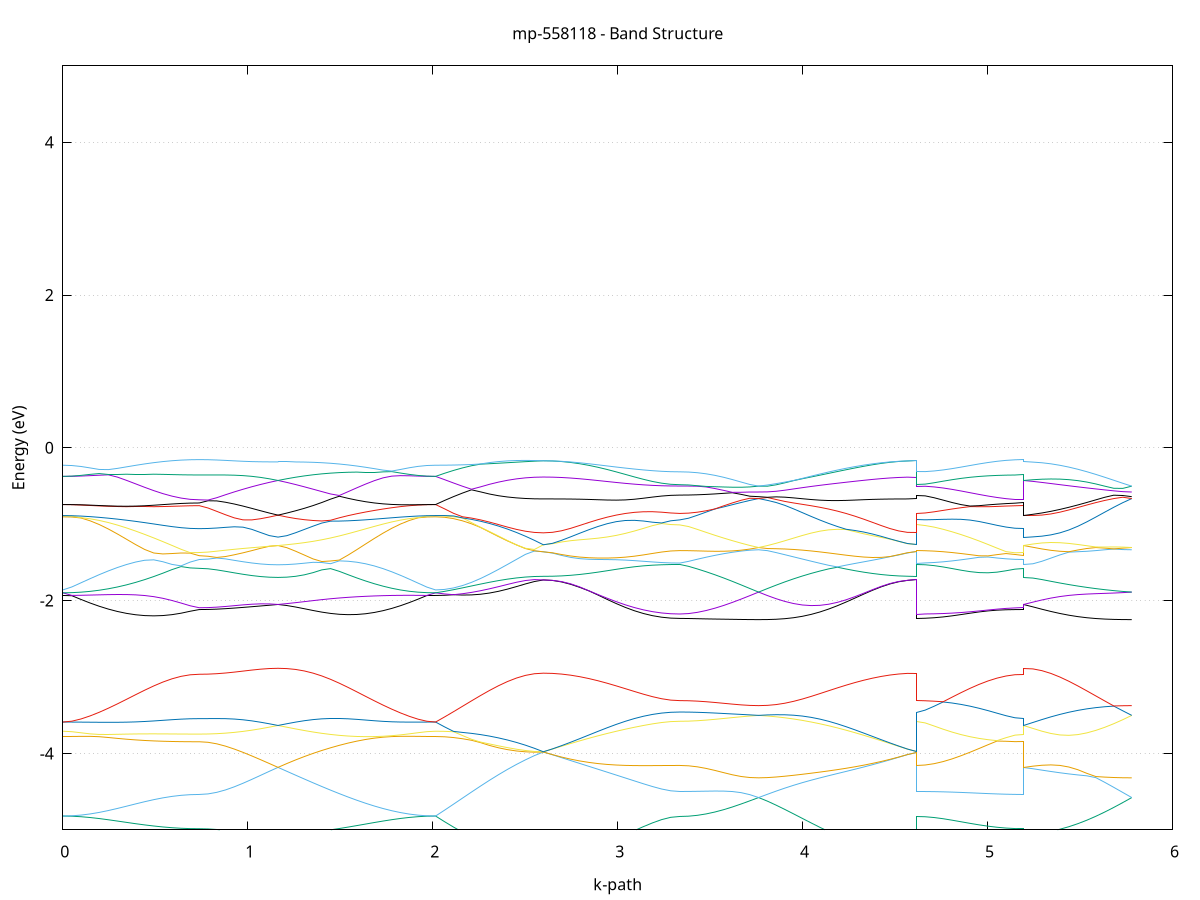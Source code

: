 set title 'mp-558118 - Band Structure'
set xlabel 'k-path'
set ylabel 'Energy (eV)'
set grid y
set yrange [-5:5]
set terminal png size 800,600
set output 'mp-558118_bands_gnuplot.png'
plot '-' using 1:2 with lines notitle, '-' using 1:2 with lines notitle, '-' using 1:2 with lines notitle, '-' using 1:2 with lines notitle, '-' using 1:2 with lines notitle, '-' using 1:2 with lines notitle, '-' using 1:2 with lines notitle, '-' using 1:2 with lines notitle, '-' using 1:2 with lines notitle, '-' using 1:2 with lines notitle, '-' using 1:2 with lines notitle, '-' using 1:2 with lines notitle, '-' using 1:2 with lines notitle, '-' using 1:2 with lines notitle, '-' using 1:2 with lines notitle, '-' using 1:2 with lines notitle, '-' using 1:2 with lines notitle, '-' using 1:2 with lines notitle, '-' using 1:2 with lines notitle, '-' using 1:2 with lines notitle, '-' using 1:2 with lines notitle, '-' using 1:2 with lines notitle, '-' using 1:2 with lines notitle, '-' using 1:2 with lines notitle, '-' using 1:2 with lines notitle, '-' using 1:2 with lines notitle, '-' using 1:2 with lines notitle, '-' using 1:2 with lines notitle, '-' using 1:2 with lines notitle, '-' using 1:2 with lines notitle, '-' using 1:2 with lines notitle, '-' using 1:2 with lines notitle, '-' using 1:2 with lines notitle, '-' using 1:2 with lines notitle, '-' using 1:2 with lines notitle, '-' using 1:2 with lines notitle, '-' using 1:2 with lines notitle, '-' using 1:2 with lines notitle, '-' using 1:2 with lines notitle, '-' using 1:2 with lines notitle, '-' using 1:2 with lines notitle, '-' using 1:2 with lines notitle, '-' using 1:2 with lines notitle, '-' using 1:2 with lines notitle, '-' using 1:2 with lines notitle, '-' using 1:2 with lines notitle, '-' using 1:2 with lines notitle, '-' using 1:2 with lines notitle, '-' using 1:2 with lines notitle, '-' using 1:2 with lines notitle, '-' using 1:2 with lines notitle, '-' using 1:2 with lines notitle, '-' using 1:2 with lines notitle, '-' using 1:2 with lines notitle
0.000000 -95.968613
0.049185 -95.968613
0.098371 -95.968613
0.147556 -95.968613
0.196742 -95.968613
0.245927 -95.968513
0.295112 -95.968613
0.344298 -95.968613
0.393483 -95.968613
0.442668 -95.968613
0.491854 -95.968613
0.541039 -95.968613
0.590225 -95.968513
0.639410 -95.968513
0.688595 -95.968613
0.737781 -95.968513
0.737781 -95.968513
0.785109 -95.968613
0.832438 -95.968613
0.879767 -95.968513
0.927095 -95.968513
0.974424 -95.968613
1.021753 -95.968513
1.069081 -95.968513
1.116410 -95.968613
1.163739 -95.968513
1.163739 -95.968513
1.211067 -95.968613
1.258396 -95.968513
1.305725 -95.968513
1.353053 -95.968613
1.400382 -95.968513
1.447711 -95.968613
1.495039 -95.968613
1.542368 -95.968613
1.589697 -95.968613
1.637025 -95.968613
1.684354 -95.968613
1.731683 -95.968613
1.779011 -95.968613
1.826340 -95.968513
1.873669 -95.968613
1.920997 -95.968613
1.968326 -95.968613
2.015654 -95.968613
2.015654 -95.968613
2.064221 -95.968613
2.112787 -95.968613
2.161353 -95.968613
2.209919 -95.968513
2.258485 -95.968513
2.307051 -95.968513
2.355618 -95.968513
2.404184 -95.968613
2.452750 -95.968613
2.501316 -95.968613
2.549882 -95.968613
2.598448 -95.968613
2.598448 -95.968613
2.647634 -95.968613
2.696819 -95.968513
2.746004 -95.968613
2.795190 -95.968613
2.844375 -95.968613
2.893561 -95.968613
2.942746 -95.968613
2.991931 -95.968613
3.041117 -95.968613
3.090302 -95.968613
3.139488 -95.968613
3.188673 -95.968613
3.237858 -95.968613
3.287044 -95.968613
3.336229 -95.968613
3.336229 -95.968613
3.383558 -95.968613
3.430886 -95.968613
3.478215 -95.968613
3.525544 -95.968613
3.572872 -95.968613
3.620201 -95.968613
3.667530 -95.968613
3.714858 -95.968613
3.762187 -95.968613
3.762187 -95.968613
3.809516 -95.968613
3.856844 -95.968613
3.904173 -95.968613
3.951502 -95.968613
3.998830 -95.968613
4.046159 -95.968613
4.093488 -95.968613
4.140816 -95.968613
4.188145 -95.968613
4.235474 -95.968613
4.282802 -95.968613
4.330131 -95.968613
4.377460 -95.968613
4.424788 -95.968613
4.472117 -95.968613
4.519445 -95.968613
4.566774 -95.968613
4.614103 -95.968613
4.614103 -95.968613
4.662669 -95.968613
4.711235 -95.968613
4.759801 -95.968613
4.808367 -95.968613
4.856934 -95.968613
4.905500 -95.968613
4.954066 -95.968613
5.002632 -95.968613
5.051198 -95.968613
5.099764 -95.968613
5.148330 -95.968613
5.196897 -95.968513
5.196897 -95.968513
5.245463 -95.968613
5.294029 -95.968613
5.342595 -95.968613
5.391161 -95.968613
5.439727 -95.968613
5.488294 -95.968513
5.536860 -95.968613
5.585426 -95.968613
5.633992 -95.968613
5.682558 -95.968713
5.731124 -95.968613
5.779690 -95.968613
e
0.000000 -95.968113
0.049185 -95.968113
0.098371 -95.968113
0.147556 -95.968113
0.196742 -95.968113
0.245927 -95.968013
0.295112 -95.968113
0.344298 -95.968113
0.393483 -95.968113
0.442668 -95.968113
0.491854 -95.968113
0.541039 -95.968113
0.590225 -95.968113
0.639410 -95.968113
0.688595 -95.968113
0.737781 -95.968013
0.737781 -95.968013
0.785109 -95.968113
0.832438 -95.968113
0.879767 -95.968113
0.927095 -95.968113
0.974424 -95.968113
1.021753 -95.968113
1.069081 -95.968113
1.116410 -95.968113
1.163739 -95.968113
1.163739 -95.968113
1.211067 -95.968113
1.258396 -95.968113
1.305725 -95.968113
1.353053 -95.968113
1.400382 -95.968113
1.447711 -95.968113
1.495039 -95.968113
1.542368 -95.968113
1.589697 -95.968113
1.637025 -95.968113
1.684354 -95.968113
1.731683 -95.968113
1.779011 -95.968113
1.826340 -95.968013
1.873669 -95.968113
1.920997 -95.968113
1.968326 -95.968113
2.015654 -95.968113
2.015654 -95.968113
2.064221 -95.968113
2.112787 -95.968113
2.161353 -95.968113
2.209919 -95.968013
2.258485 -95.968013
2.307051 -95.968113
2.355618 -95.968113
2.404184 -95.968113
2.452750 -95.968213
2.501316 -95.968213
2.549882 -95.968113
2.598448 -95.968213
2.598448 -95.968213
2.647634 -95.968113
2.696819 -95.968113
2.746004 -95.968113
2.795190 -95.968113
2.844375 -95.968113
2.893561 -95.968113
2.942746 -95.968113
2.991931 -95.968113
3.041117 -95.968113
3.090302 -95.968113
3.139488 -95.968113
3.188673 -95.968113
3.237858 -95.968113
3.287044 -95.968113
3.336229 -95.968113
3.336229 -95.968113
3.383558 -95.968113
3.430886 -95.968113
3.478215 -95.968113
3.525544 -95.968113
3.572872 -95.968113
3.620201 -95.968113
3.667530 -95.968113
3.714858 -95.968113
3.762187 -95.968113
3.762187 -95.968113
3.809516 -95.968113
3.856844 -95.968113
3.904173 -95.968113
3.951502 -95.968113
3.998830 -95.968113
4.046159 -95.968113
4.093488 -95.968113
4.140816 -95.968113
4.188145 -95.968113
4.235474 -95.968113
4.282802 -95.968113
4.330131 -95.968113
4.377460 -95.968113
4.424788 -95.968113
4.472117 -95.968113
4.519445 -95.968113
4.566774 -95.968113
4.614103 -95.968213
4.614103 -95.968113
4.662669 -95.968113
4.711235 -95.968113
4.759801 -95.968113
4.808367 -95.968113
4.856934 -95.968113
4.905500 -95.968113
4.954066 -95.968113
5.002632 -95.968113
5.051198 -95.968113
5.099764 -95.968113
5.148330 -95.968113
5.196897 -95.968013
5.196897 -95.968113
5.245463 -95.968113
5.294029 -95.968113
5.342595 -95.968113
5.391161 -95.968113
5.439727 -95.968113
5.488294 -95.968113
5.536860 -95.968113
5.585426 -95.968113
5.633992 -95.968113
5.682558 -95.968213
5.731124 -95.968113
5.779690 -95.968113
e
0.000000 -95.967813
0.049185 -95.967813
0.098371 -95.967813
0.147556 -95.967813
0.196742 -95.967813
0.245927 -95.967813
0.295112 -95.967813
0.344298 -95.967813
0.393483 -95.967813
0.442668 -95.967913
0.491854 -95.967813
0.541039 -95.967913
0.590225 -95.967813
0.639410 -95.967813
0.688595 -95.967913
0.737781 -95.967813
0.737781 -95.967813
0.785109 -95.967913
0.832438 -95.967913
0.879767 -95.967913
0.927095 -95.967913
0.974424 -95.967913
1.021753 -95.967913
1.069081 -95.967913
1.116410 -95.967913
1.163739 -95.967813
1.163739 -95.967813
1.211067 -95.967913
1.258396 -95.967913
1.305725 -95.967913
1.353053 -95.967913
1.400382 -95.967913
1.447711 -95.967913
1.495039 -95.967913
1.542368 -95.967913
1.589697 -95.967913
1.637025 -95.967813
1.684354 -95.967813
1.731683 -95.967813
1.779011 -95.967813
1.826340 -95.967813
1.873669 -95.967813
1.920997 -95.967813
1.968326 -95.967813
2.015654 -95.967813
2.015654 -95.967813
2.064221 -95.967813
2.112787 -95.967813
2.161353 -95.967813
2.209919 -95.967813
2.258485 -95.967713
2.307051 -95.967813
2.355618 -95.967713
2.404184 -95.967713
2.452750 -95.967713
2.501316 -95.967713
2.549882 -95.967613
2.598448 -95.967613
2.598448 -95.967613
2.647634 -95.967613
2.696819 -95.967713
2.746004 -95.967713
2.795190 -95.967713
2.844375 -95.967713
2.893561 -95.967813
2.942746 -95.967813
2.991931 -95.967813
3.041117 -95.967813
3.090302 -95.967813
3.139488 -95.967913
3.188673 -95.967913
3.237858 -95.967913
3.287044 -95.967913
3.336229 -95.967913
3.336229 -95.967913
3.383558 -95.967913
3.430886 -95.967913
3.478215 -95.967913
3.525544 -95.967913
3.572872 -95.967913
3.620201 -95.967913
3.667530 -95.967913
3.714858 -95.967913
3.762187 -95.967913
3.762187 -95.967913
3.809516 -95.967913
3.856844 -95.967913
3.904173 -95.967913
3.951502 -95.967913
3.998830 -95.967913
4.046159 -95.967913
4.093488 -95.967913
4.140816 -95.967913
4.188145 -95.967813
4.235474 -95.967813
4.282802 -95.967813
4.330131 -95.967813
4.377460 -95.967713
4.424788 -95.967713
4.472117 -95.967713
4.519445 -95.967713
4.566774 -95.967713
4.614103 -95.967613
4.614103 -95.967913
4.662669 -95.967913
4.711235 -95.967913
4.759801 -95.967913
4.808367 -95.967913
4.856934 -95.967913
4.905500 -95.967913
4.954066 -95.967913
5.002632 -95.967913
5.051198 -95.967913
5.099764 -95.967913
5.148330 -95.967913
5.196897 -95.967813
5.196897 -95.967813
5.245463 -95.967913
5.294029 -95.967913
5.342595 -95.967913
5.391161 -95.967913
5.439727 -95.967913
5.488294 -95.967813
5.536860 -95.967913
5.585426 -95.967913
5.633992 -95.967913
5.682558 -95.967913
5.731124 -95.967913
5.779690 -95.967913
e
0.000000 -21.117713
0.049185 -21.116113
0.098371 -21.111813
0.147556 -21.104513
0.196742 -21.094313
0.245927 -21.081413
0.295112 -21.066113
0.344298 -21.048413
0.393483 -21.028813
0.442668 -21.007713
0.491854 -20.985413
0.541039 -20.962813
0.590225 -20.940913
0.639410 -20.921813
0.688595 -20.908013
0.737781 -20.902713
0.737781 -20.902713
0.785109 -20.901613
0.832438 -20.897613
0.879767 -20.891113
0.927095 -20.882113
0.974424 -20.870713
1.021753 -20.857113
1.069081 -20.841313
1.116410 -20.823713
1.163739 -20.804213
1.163739 -20.804213
1.211067 -20.825413
1.258396 -20.848013
1.305725 -20.871713
1.353053 -20.896213
1.400382 -20.920813
1.447711 -20.945313
1.495039 -20.969413
1.542368 -20.992513
1.589697 -21.014413
1.637025 -21.034713
1.684354 -21.053313
1.731683 -21.069813
1.779011 -21.084113
1.826340 -21.096013
1.873669 -21.105513
1.920997 -21.112213
1.968326 -21.116313
2.015654 -21.117713
2.015654 -21.117713
2.064221 -21.116113
2.112787 -21.111613
2.161353 -21.104013
2.209919 -21.093413
2.258485 -21.079913
2.307051 -21.063813
2.355618 -21.044913
2.404184 -21.023613
2.452750 -20.999713
2.501316 -20.973613
2.549882 -20.945213
2.598448 -20.915313
2.598448 -20.915313
2.647634 -20.914913
2.696819 -20.914113
2.746004 -20.912613
2.795190 -20.910713
2.844375 -20.908313
2.893561 -20.905613
2.942746 -20.902713
2.991931 -20.899613
3.041117 -20.896613
3.090302 -20.893813
3.139488 -20.891313
3.188673 -20.889213
3.237858 -20.887613
3.287044 -20.886713
3.336229 -20.886313
3.336229 -20.886313
3.383558 -20.886113
3.430886 -20.885613
3.478215 -20.884913
3.525544 -20.884013
3.572872 -20.883113
3.620201 -20.882213
3.667530 -20.881513
3.714858 -20.880913
3.762187 -20.880813
3.762187 -20.880813
3.809516 -20.880913
3.856844 -20.881613
3.904173 -20.882713
3.951502 -20.884313
3.998830 -20.886213
4.046159 -20.888513
4.093488 -20.891213
4.140816 -20.894113
4.188145 -20.897113
4.235474 -20.900213
4.282802 -20.903313
4.330131 -20.906213
4.377460 -20.908813
4.424788 -20.911013
4.472117 -20.912813
4.519445 -20.914213
4.566774 -20.914913
4.614103 -20.915313
4.614103 -20.886313
4.662669 -20.886613
4.711235 -20.887513
4.759801 -20.888913
4.808367 -20.890713
4.856934 -20.892713
4.905500 -20.894913
4.954066 -20.897113
5.002632 -20.899013
5.051198 -20.900613
5.099764 -20.901913
5.148330 -20.902613
5.196897 -20.902713
5.196897 -20.804213
5.245463 -20.816413
5.294029 -20.827613
5.342595 -20.837713
5.391161 -20.846713
5.439727 -20.854713
5.488294 -20.861513
5.536860 -20.867413
5.585426 -20.872313
5.633992 -20.876013
5.682558 -20.878713
5.731124 -20.880213
5.779690 -20.880813
e
0.000000 -20.497813
0.049185 -20.499313
0.098371 -20.503713
0.147556 -20.511113
0.196742 -20.521313
0.245927 -20.534313
0.295112 -20.550213
0.344298 -20.568413
0.393483 -20.588813
0.442668 -20.610913
0.491854 -20.634013
0.541039 -20.657513
0.590225 -20.679913
0.639410 -20.699713
0.688595 -20.713913
0.737781 -20.719113
0.737781 -20.719113
0.785109 -20.720013
0.832438 -20.722613
0.879767 -20.727113
0.927095 -20.733813
0.974424 -20.742813
1.021753 -20.754413
1.069081 -20.768513
1.116410 -20.785313
1.163739 -20.804213
1.163739 -20.804213
1.211067 -20.783513
1.258396 -20.761513
1.305725 -20.738713
1.353053 -20.715213
1.400382 -20.691513
1.447711 -20.667813
1.495039 -20.644513
1.542368 -20.622013
1.589697 -20.600613
1.637025 -20.580413
1.684354 -20.562113
1.731683 -20.545613
1.779011 -20.531313
1.826340 -20.519313
1.873669 -20.510013
1.920997 -20.503213
1.968326 -20.499213
2.015654 -20.497813
2.015654 -20.497813
2.064221 -20.530713
2.112787 -20.565113
2.161353 -20.600313
2.209919 -20.636013
2.258485 -20.672313
2.307051 -20.708813
2.355618 -20.745113
2.404184 -20.781113
2.452750 -20.816313
2.501316 -20.850613
2.549882 -20.883613
2.598448 -20.915213
2.598448 -20.915213
2.647634 -20.913813
2.696819 -20.909613
2.746004 -20.902513
2.795190 -20.892613
2.844375 -20.880213
2.893561 -20.865413
2.942746 -20.848413
2.991931 -20.829513
3.041117 -20.809213
3.090302 -20.787913
3.139488 -20.766513
3.188673 -20.745913
3.237858 -20.727913
3.287044 -20.715013
3.336229 -20.710413
3.336229 -20.710413
3.383558 -20.709213
3.430886 -20.705313
3.478215 -20.699213
3.525544 -20.690613
3.572872 -20.679713
3.620201 -20.666413
3.667530 -20.650913
3.714858 -20.633613
3.762187 -20.614213
3.762187 -20.614213
3.809516 -20.635113
3.856844 -20.657113
3.904173 -20.680013
3.951502 -20.703513
3.998830 -20.727013
4.046159 -20.750313
4.093488 -20.773113
4.140816 -20.795113
4.188145 -20.816013
4.235474 -20.835413
4.282802 -20.853213
4.330131 -20.869113
4.377460 -20.882813
4.424788 -20.894413
4.472117 -20.903413
4.519445 -20.910013
4.566774 -20.913913
4.614103 -20.915213
4.614103 -20.710413
4.662669 -20.710513
4.711235 -20.710913
4.759801 -20.711613
4.808367 -20.712613
4.856934 -20.713613
4.905500 -20.714813
4.954066 -20.716113
5.002632 -20.717213
5.051198 -20.717913
5.099764 -20.718613
5.148330 -20.719013
5.196897 -20.719113
5.196897 -20.804213
5.245463 -20.791313
5.294029 -20.777413
5.342595 -20.762613
5.391161 -20.747213
5.439727 -20.731013
5.488294 -20.714413
5.536860 -20.697613
5.585426 -20.680513
5.633992 -20.663713
5.682558 -20.646813
5.731124 -20.630213
5.779690 -20.614213
e
0.000000 -20.497813
0.049185 -20.497713
0.098371 -20.497513
0.147556 -20.497113
0.196742 -20.496613
0.245927 -20.496113
0.295112 -20.495413
0.344298 -20.494713
0.393483 -20.494013
0.442668 -20.493313
0.491854 -20.492513
0.541039 -20.491813
0.590225 -20.491213
0.639410 -20.490913
0.688595 -20.490613
0.737781 -20.490413
0.737781 -20.490413
0.785109 -20.491413
0.832438 -20.493713
0.879767 -20.497113
0.927095 -20.501013
0.974424 -20.505113
1.021753 -20.508613
1.069081 -20.511313
1.116410 -20.512913
1.163739 -20.513513
1.163739 -20.513513
1.211067 -20.513013
1.258396 -20.511613
1.305725 -20.509713
1.353053 -20.507513
1.400382 -20.505113
1.447711 -20.502913
1.495039 -20.500913
1.542368 -20.499313
1.589697 -20.498113
1.637025 -20.497213
1.684354 -20.496813
1.731683 -20.496713
1.779011 -20.496713
1.826340 -20.496913
1.873669 -20.497213
1.920997 -20.497513
1.968326 -20.497713
2.015654 -20.497813
2.015654 -20.497813
2.064221 -20.466213
2.112787 -20.436713
2.161353 -20.409013
2.209919 -20.383213
2.258485 -20.360113
2.307051 -20.340113
2.355618 -20.322513
2.404184 -20.308213
2.452750 -20.296813
2.501316 -20.293813
2.549882 -20.292813
2.598448 -20.292013
2.598448 -20.292013
2.647634 -20.293513
2.696819 -20.298613
2.746004 -20.306713
2.795190 -20.317913
2.844375 -20.332113
2.893561 -20.349013
2.942746 -20.368113
2.991931 -20.389113
3.041117 -20.411513
3.090302 -20.434813
3.139488 -20.458113
3.188673 -20.480113
3.237858 -20.499213
3.287044 -20.512513
3.336229 -20.517613
3.336229 -20.517613
3.383558 -20.518813
3.430886 -20.522413
3.478215 -20.528613
3.525544 -20.537313
3.572872 -20.548313
3.620201 -20.561613
3.667530 -20.577113
3.714858 -20.594813
3.762187 -20.614213
3.762187 -20.614213
3.809516 -20.593213
3.856844 -20.570913
3.904173 -20.547513
3.951502 -20.523413
3.998830 -20.499013
4.046159 -20.474313
4.093488 -20.450113
4.140816 -20.426413
4.188145 -20.403813
4.235474 -20.382413
4.282802 -20.362613
4.330131 -20.344913
4.377460 -20.329213
4.424788 -20.316013
4.472117 -20.305613
4.519445 -20.298013
4.566774 -20.293413
4.614103 -20.292013
4.614103 -20.517613
4.662669 -20.517113
4.711235 -20.515613
4.759801 -20.513513
4.808367 -20.510713
4.856934 -20.507413
4.905500 -20.504013
4.954066 -20.500613
5.002632 -20.497413
5.051198 -20.494613
5.099764 -20.492513
5.148330 -20.491113
5.196897 -20.490413
5.196897 -20.513513
5.245463 -20.514113
5.294029 -20.516213
5.342595 -20.519713
5.391161 -20.524713
5.439727 -20.531113
5.488294 -20.538913
5.536860 -20.548313
5.585426 -20.559013
5.633992 -20.571313
5.682558 -20.584613
5.731124 -20.598813
5.779690 -20.614213
e
0.000000 -20.299613
0.049185 -20.299713
0.098371 -20.299813
0.147556 -20.299713
0.196742 -20.299713
0.245927 -20.299813
0.295112 -20.299913
0.344298 -20.299813
0.393483 -20.299913
0.442668 -20.299913
0.491854 -20.299813
0.541039 -20.299813
0.590225 -20.299713
0.639410 -20.299713
0.688595 -20.299813
0.737781 -20.299613
0.737781 -20.299613
0.785109 -20.299813
0.832438 -20.299813
0.879767 -20.299713
0.927095 -20.299713
0.974424 -20.299713
1.021753 -20.299613
1.069081 -20.299613
1.116410 -20.299513
1.163739 -20.299513
1.163739 -20.299513
1.211067 -20.299613
1.258396 -20.299613
1.305725 -20.299613
1.353053 -20.299513
1.400382 -20.299513
1.447711 -20.299613
1.495039 -20.299713
1.542368 -20.299813
1.589697 -20.299713
1.637025 -20.299813
1.684354 -20.299813
1.731683 -20.299813
1.779011 -20.299813
1.826340 -20.299813
1.873669 -20.299813
1.920997 -20.299713
1.968326 -20.299713
2.015654 -20.299613
2.015654 -20.299613
2.064221 -20.299513
2.112787 -20.299413
2.161353 -20.299113
2.209919 -20.298413
2.258485 -20.297713
2.307051 -20.297113
2.355618 -20.296213
2.404184 -20.295413
2.452750 -20.294713
2.501316 -20.290313
2.549882 -20.291013
2.598448 -20.292013
2.598448 -20.292013
2.647634 -20.292013
2.696819 -20.292113
2.746004 -20.292513
2.795190 -20.293013
2.844375 -20.293713
2.893561 -20.294613
2.942746 -20.295813
2.991931 -20.297513
3.041117 -20.299413
3.090302 -20.301313
3.139488 -20.303013
3.188673 -20.304513
3.237858 -20.305513
3.287044 -20.306213
3.336229 -20.306413
3.336229 -20.306413
3.383558 -20.306313
3.430886 -20.306013
3.478215 -20.305613
3.525544 -20.305113
3.572872 -20.304413
3.620201 -20.303713
3.667530 -20.303413
3.714858 -20.303513
3.762187 -20.303513
3.762187 -20.303513
3.809516 -20.303613
3.856844 -20.303213
3.904173 -20.302713
3.951502 -20.302513
3.998830 -20.302213
4.046159 -20.301413
4.093488 -20.300413
4.140816 -20.298913
4.188145 -20.297413
4.235474 -20.296013
4.282802 -20.295113
4.330131 -20.294413
4.377460 -20.293613
4.424788 -20.293013
4.472117 -20.292413
4.519445 -20.292113
4.566774 -20.292013
4.614103 -20.292013
4.614103 -20.306413
4.662669 -20.306213
4.711235 -20.305813
4.759801 -20.305013
4.808367 -20.304113
4.856934 -20.302913
4.905500 -20.301713
4.954066 -20.300913
5.002632 -20.300113
5.051198 -20.299713
5.099764 -20.299413
5.148330 -20.299713
5.196897 -20.299613
5.196897 -20.299513
5.245463 -20.299713
5.294029 -20.300013
5.342595 -20.300413
5.391161 -20.301013
5.439727 -20.301313
5.488294 -20.301613
5.536860 -20.302213
5.585426 -20.302313
5.633992 -20.302713
5.682558 -20.303313
5.731124 -20.303413
5.779690 -20.303513
e
0.000000 -20.286113
0.049185 -20.286113
0.098371 -20.286813
0.147556 -20.287713
0.196742 -20.288913
0.245927 -20.290413
0.295112 -20.291813
0.344298 -20.293313
0.393483 -20.294713
0.442668 -20.295713
0.491854 -20.296713
0.541039 -20.297613
0.590225 -20.298313
0.639410 -20.298813
0.688595 -20.299113
0.737781 -20.299113
0.737781 -20.299113
0.785109 -20.299013
0.832438 -20.298413
0.879767 -20.297413
0.927095 -20.296513
0.974424 -20.295613
1.021753 -20.295113
1.069081 -20.294813
1.116410 -20.294613
1.163739 -20.294213
1.163739 -20.294213
1.211067 -20.294713
1.258396 -20.295313
1.305725 -20.296013
1.353053 -20.296613
1.400382 -20.297213
1.447711 -20.297413
1.495039 -20.297313
1.542368 -20.296813
1.589697 -20.296013
1.637025 -20.294813
1.684354 -20.293313
1.731683 -20.291913
1.779011 -20.290313
1.826340 -20.288813
1.873669 -20.287713
1.920997 -20.286713
1.968326 -20.286213
2.015654 -20.286113
2.015654 -20.286113
2.064221 -20.286013
2.112787 -20.286313
2.161353 -20.286613
2.209919 -20.286713
2.258485 -20.287013
2.307051 -20.287513
2.355618 -20.288113
2.404184 -20.288813
2.452750 -20.289513
2.501316 -20.288513
2.549882 -20.286313
2.598448 -20.286313
2.598448 -20.286313
2.647634 -20.286513
2.696819 -20.287213
2.746004 -20.287913
2.795190 -20.289213
2.844375 -20.290813
2.893561 -20.292513
2.942746 -20.293913
2.991931 -20.295013
3.041117 -20.295813
3.090302 -20.296513
3.139488 -20.297113
3.188673 -20.297613
3.237858 -20.297913
3.287044 -20.298013
3.336229 -20.298213
3.336229 -20.298213
3.383558 -20.298413
3.430886 -20.298713
3.478215 -20.299513
3.525544 -20.300413
3.572872 -20.301313
3.620201 -20.301913
3.667530 -20.301913
3.714858 -20.301313
3.762187 -20.300313
3.762187 -20.300313
3.809516 -20.301313
3.856844 -20.302013
3.904173 -20.302513
3.951502 -20.302013
3.998830 -20.301213
4.046159 -20.300113
4.093488 -20.299113
4.140816 -20.298013
4.188145 -20.297013
4.235474 -20.295713
4.282802 -20.293913
4.330131 -20.292213
4.377460 -20.290513
4.424788 -20.289013
4.472117 -20.287813
4.519445 -20.287213
4.566774 -20.286513
4.614103 -20.286313
4.614103 -20.298213
4.662669 -20.298213
4.711235 -20.298213
4.759801 -20.298213
4.808367 -20.298213
4.856934 -20.298213
4.905500 -20.298013
4.954066 -20.297813
5.002632 -20.297613
5.051198 -20.298513
5.099764 -20.299313
5.148330 -20.299313
5.196897 -20.299113
5.196897 -20.294213
5.245463 -20.295013
5.294029 -20.295913
5.342595 -20.296813
5.391161 -20.297913
5.439727 -20.298913
5.488294 -20.299913
5.536860 -20.301013
5.585426 -20.301913
5.633992 -20.302113
5.682558 -20.301713
5.731124 -20.301013
5.779690 -20.300313
e
0.000000 -20.286113
0.049185 -20.286013
0.098371 -20.286413
0.147556 -20.286813
0.196742 -20.287513
0.245927 -20.288213
0.295112 -20.289213
0.344298 -20.290213
0.393483 -20.291313
0.442668 -20.292313
0.491854 -20.293113
0.541039 -20.294013
0.590225 -20.294613
0.639410 -20.295113
0.688595 -20.295513
0.737781 -20.295513
0.737781 -20.295513
0.785109 -20.295613
0.832438 -20.295613
0.879767 -20.295413
0.927095 -20.295413
0.974424 -20.295413
1.021753 -20.294813
1.069081 -20.294313
1.116410 -20.294213
1.163739 -20.294213
1.163739 -20.294213
1.211067 -20.294113
1.258396 -20.293713
1.305725 -20.293313
1.353053 -20.292813
1.400382 -20.292313
1.447711 -20.291913
1.495039 -20.291413
1.542368 -20.291013
1.589697 -20.290413
1.637025 -20.289813
1.684354 -20.289113
1.731683 -20.288513
1.779011 -20.287813
1.826340 -20.287213
1.873669 -20.286713
1.920997 -20.286313
1.968326 -20.286113
2.015654 -20.286113
2.015654 -20.286113
2.064221 -20.285813
2.112787 -20.285913
2.161353 -20.285913
2.209919 -20.285813
2.258485 -20.285713
2.307051 -20.285813
2.355618 -20.285913
2.404184 -20.286313
2.452750 -20.286413
2.501316 -20.286513
2.549882 -20.283713
2.598448 -20.282113
2.598448 -20.282113
2.647634 -20.282113
2.696819 -20.282313
2.746004 -20.282713
2.795190 -20.283313
2.844375 -20.284213
2.893561 -20.285113
2.942746 -20.286013
2.991931 -20.286913
3.041117 -20.287813
3.090302 -20.288813
3.139488 -20.289713
3.188673 -20.290313
3.237858 -20.290713
3.287044 -20.291013
3.336229 -20.291013
3.336229 -20.291013
3.383558 -20.291413
3.430886 -20.291813
3.478215 -20.292613
3.525544 -20.293613
3.572872 -20.295013
3.620201 -20.296313
3.667530 -20.297713
3.714858 -20.299113
3.762187 -20.300313
3.762187 -20.300313
3.809516 -20.299113
3.856844 -20.297913
3.904173 -20.296613
3.951502 -20.295213
3.998830 -20.293713
4.046159 -20.292313
4.093488 -20.290913
4.140816 -20.289613
4.188145 -20.288413
4.235474 -20.287213
4.282802 -20.286013
4.330131 -20.285113
4.377460 -20.284013
4.424788 -20.283213
4.472117 -20.282713
4.519445 -20.282413
4.566774 -20.282113
4.614103 -20.282113
4.614103 -20.291013
4.662669 -20.291313
4.711235 -20.291713
4.759801 -20.292413
4.808367 -20.293213
4.856934 -20.294113
4.905500 -20.295213
4.954066 -20.296513
5.002632 -20.297313
5.051198 -20.296713
5.099764 -20.296213
5.148330 -20.295713
5.196897 -20.295513
5.196897 -20.294213
5.245463 -20.293913
5.294029 -20.293613
5.342595 -20.293513
5.391161 -20.293813
5.439727 -20.294113
5.488294 -20.294513
5.536860 -20.295413
5.585426 -20.296313
5.633992 -20.297313
5.682558 -20.298513
5.731124 -20.299413
5.779690 -20.300313
e
0.000000 -4.820113
0.049185 -4.822413
0.098371 -4.829013
0.147556 -4.839513
0.196742 -4.853013
0.245927 -4.868813
0.295112 -4.885813
0.344298 -4.903213
0.393483 -4.920313
0.442668 -4.936313
0.491854 -4.950613
0.541039 -4.963013
0.590225 -4.972913
0.639410 -4.980213
0.688595 -4.984613
0.737781 -4.986113
0.737781 -4.986113
0.785109 -4.988813
0.832438 -4.996213
0.879767 -5.006713
0.927095 -5.018413
0.974424 -5.029813
1.021753 -5.039513
1.069081 -5.046913
1.116410 -5.051513
1.163739 -5.053013
1.163739 -5.053013
1.211067 -5.051513
1.258396 -5.046813
1.305725 -5.039213
1.353053 -5.028813
1.400382 -5.015813
1.447711 -5.000613
1.495039 -4.983513
1.542368 -4.964913
1.589697 -4.945313
1.637025 -4.925213
1.684354 -4.905113
1.731683 -4.885713
1.779011 -4.867713
1.826340 -4.851713
1.873669 -4.838413
1.920997 -4.828413
1.968326 -4.822213
2.015654 -4.820113
2.015654 -4.820113
2.064221 -4.894313
2.112787 -4.964913
2.161353 -5.031213
2.209919 -5.092413
2.258485 -5.147913
2.307051 -5.197213
2.355618 -5.239713
2.404184 -5.275013
2.452750 -5.302813
2.501316 -5.322913
2.549882 -5.335013
2.598448 -5.339113
2.598448 -5.339113
2.647634 -5.335213
2.696819 -5.323613
2.746004 -5.304513
2.795190 -5.278313
2.844375 -5.245513
2.893561 -5.206713
2.942746 -5.162713
2.991931 -5.114513
3.041117 -5.063413
3.090302 -5.010813
3.139488 -4.958613
3.188673 -4.909413
3.237858 -4.867013
3.287044 -4.836913
3.336229 -4.825813
3.336229 -4.825813
3.383558 -4.822013
3.430886 -4.810813
3.478215 -4.792513
3.525544 -4.767713
3.572872 -4.737113
3.620201 -4.701713
3.667530 -4.662513
3.714858 -4.620913
3.762187 -4.578213
3.762187 -4.578213
3.809516 -4.625013
3.856844 -4.677713
3.904173 -4.734013
3.951502 -4.792213
3.998830 -4.851313
4.046159 -4.910113
4.093488 -4.968013
4.140816 -5.024013
4.188145 -5.077513
4.235474 -5.127713
4.282802 -5.174013
4.330131 -5.215713
4.377460 -5.252113
4.424788 -5.282713
4.472117 -5.307013
4.519445 -5.324713
4.566774 -5.335513
4.614103 -5.339113
4.614103 -4.825813
4.662669 -4.829413
4.711235 -4.839713
4.759801 -4.855313
4.808367 -4.874513
4.856934 -4.895213
4.905500 -4.916013
4.954066 -4.935613
5.002632 -4.952813
5.051198 -4.967013
5.099764 -4.977513
5.148330 -4.983913
5.196897 -4.986113
5.196897 -5.053013
5.245463 -5.049213
5.294029 -5.037813
5.342595 -5.019013
5.391161 -4.992913
5.439727 -4.959813
5.488294 -4.920113
5.536860 -4.874513
5.585426 -4.823313
5.633992 -4.767313
5.682558 -4.707213
5.731124 -4.643813
5.779690 -4.578213
e
0.000000 -4.820113
0.049185 -4.817013
0.098371 -4.807813
0.147556 -4.792813
0.196742 -4.772813
0.245927 -4.748413
0.295112 -4.720913
0.344298 -4.691513
0.393483 -4.661613
0.442668 -4.632513
0.491854 -4.605613
0.541039 -4.582213
0.590225 -4.563113
0.639410 -4.549013
0.688595 -4.540513
0.737781 -4.537613
0.737781 -4.537613
0.785109 -4.530513
0.832438 -4.510013
0.879767 -4.478313
0.927095 -4.437813
0.974424 -4.391113
1.021753 -4.340513
1.069081 -4.287913
1.116410 -4.235013
1.163739 -4.183213
1.163739 -4.183213
1.211067 -4.234113
1.258396 -4.284913
1.305725 -4.335213
1.353053 -4.384913
1.400382 -4.433513
1.447711 -4.481013
1.495039 -4.526913
1.542368 -4.571113
1.589697 -4.613113
1.637025 -4.652613
1.684354 -4.689013
1.731683 -4.721813
1.779011 -4.750713
1.826340 -4.775013
1.873669 -4.794513
1.920997 -4.808613
1.968326 -4.817213
2.015654 -4.820113
2.015654 -4.820113
2.064221 -4.743313
2.112787 -4.664713
2.161353 -4.585313
2.209919 -4.506113
2.258485 -4.428113
2.307051 -4.352113
2.355618 -4.279213
2.404184 -4.209913
2.452750 -4.144913
2.501316 -4.084613
2.549882 -4.029113
2.598448 -3.982213
2.598448 -3.982213
2.647634 -4.018113
2.696819 -4.056013
2.746004 -4.093913
2.795190 -4.131713
2.844375 -4.169613
2.893561 -4.207413
2.942746 -4.245313
2.991931 -4.283413
3.041117 -4.321613
3.090302 -4.359913
3.139488 -4.397913
3.188673 -4.434213
3.237858 -4.466413
3.287044 -4.489913
3.336229 -4.498813
3.336229 -4.498813
3.383558 -4.498213
3.430886 -4.496613
3.478215 -4.494613
3.525544 -4.493013
3.572872 -4.493713
3.620201 -4.499413
3.667530 -4.513913
3.714858 -4.540313
3.762187 -4.578213
3.762187 -4.578213
3.809516 -4.535513
3.856844 -4.494013
3.904173 -4.454513
3.951502 -4.417513
3.998830 -4.383113
4.046159 -4.351013
4.093488 -4.320913
4.140816 -4.292013
4.188145 -4.263913
4.235474 -4.235913
4.282802 -4.207513
4.330131 -4.178413
4.377460 -4.148313
4.424788 -4.117113
4.472117 -4.084613
4.519445 -4.050913
4.566774 -4.016213
4.614103 -3.982213
4.614103 -4.498813
4.662669 -4.499313
4.711235 -4.500813
4.759801 -4.503313
4.808367 -4.506813
4.856934 -4.511113
4.905500 -4.516013
4.954066 -4.521213
5.002632 -4.526313
5.051198 -4.530813
5.099764 -4.534513
5.148330 -4.536813
5.196897 -4.537613
5.196897 -4.183213
5.245463 -4.201013
5.294029 -4.219213
5.342595 -4.236913
5.391161 -4.253613
5.439727 -4.268713
5.488294 -4.282113
5.536860 -4.293613
5.585426 -4.317413
5.633992 -4.379313
5.682558 -4.444613
5.731124 -4.511313
5.779690 -4.578213
e
0.000000 -3.779213
0.049185 -3.778513
0.098371 -3.777213
0.147556 -3.776913
0.196742 -3.781613
0.245927 -3.792013
0.295112 -3.803613
0.344298 -3.814313
0.393483 -3.823413
0.442668 -3.830913
0.491854 -3.836713
0.541039 -3.841113
0.590225 -3.844213
0.639410 -3.846313
0.688595 -3.847413
0.737781 -3.847713
0.737781 -3.847713
0.785109 -3.854813
0.832438 -3.874713
0.879767 -3.905113
0.927095 -3.943113
0.974424 -3.986413
1.021753 -4.033113
1.069081 -4.082113
1.116410 -4.132313
1.163739 -4.183113
1.163739 -4.183113
1.211067 -4.133313
1.258396 -4.086013
1.305725 -4.041713
1.353053 -4.000413
1.400382 -3.962113
1.447711 -3.926813
1.495039 -3.894513
1.542368 -3.865313
1.589697 -3.839713
1.637025 -3.817813
1.684354 -3.800413
1.731683 -3.787713
1.779011 -3.779913
1.826340 -3.776413
1.873669 -3.776013
1.920997 -3.777213
1.968326 -3.778613
2.015654 -3.779213
2.015654 -3.779213
2.064221 -3.782613
2.112787 -3.792613
2.161353 -3.808313
2.209919 -3.828513
2.258485 -3.858913
2.307051 -3.896013
2.355618 -3.926613
2.404184 -3.950813
2.452750 -3.968313
2.501316 -3.979313
2.549882 -3.983813
2.598448 -3.982113
2.598448 -3.982113
2.647634 -4.016213
2.696819 -4.047913
2.746004 -4.075513
2.795190 -4.098913
2.844375 -4.118113
2.893561 -4.133313
2.942746 -4.144513
2.991931 -4.152313
3.041117 -4.157213
3.090302 -4.159613
3.139488 -4.160313
3.188673 -4.159913
3.237858 -4.159113
3.287044 -4.158313
3.336229 -4.158013
3.336229 -4.158013
3.383558 -4.162613
3.430886 -4.175913
3.478215 -4.196613
3.525544 -4.222813
3.572872 -4.251913
3.620201 -4.280013
3.667530 -4.302513
3.714858 -4.316013
3.762187 -4.320013
3.762187 -4.320013
3.809516 -4.316913
3.856844 -4.309213
3.904173 -4.298813
3.951502 -4.286713
3.998830 -4.273513
4.046159 -4.259513
4.093488 -4.244813
4.140816 -4.229213
4.188145 -4.212613
4.235474 -4.194813
4.282802 -4.175413
4.330131 -4.154313
4.377460 -4.131113
4.424788 -4.105813
4.472117 -4.078113
4.519445 -4.048013
4.566774 -4.015513
4.614103 -3.982113
4.614103 -4.158013
4.662669 -4.152113
4.711235 -4.134713
4.759801 -4.107413
4.808367 -4.072013
4.856934 -4.030413
4.905500 -3.984613
4.954066 -3.936113
5.002632 -3.886713
5.051198 -3.838613
5.099764 -3.841413
5.148330 -3.846213
5.196897 -3.847713
5.196897 -4.183113
5.245463 -4.167213
5.294029 -4.155313
5.342595 -4.150713
5.391161 -4.157513
5.439727 -4.178413
5.488294 -4.213813
5.536860 -4.261313
5.585426 -4.303113
5.633992 -4.310513
5.682558 -4.315813
5.731124 -4.319013
5.779690 -4.320013
e
0.000000 -3.709713
0.049185 -3.716113
0.098371 -3.730313
0.147556 -3.744313
0.196742 -3.752113
0.245927 -3.752513
0.295112 -3.750113
0.344298 -3.747613
0.393483 -3.745613
0.442668 -3.744613
0.491854 -3.744313
0.541039 -3.744813
0.590225 -3.745713
0.639410 -3.746613
0.688595 -3.747313
0.737781 -3.747513
0.737781 -3.747513
0.785109 -3.746113
0.832438 -3.742013
0.879767 -3.735013
0.927095 -3.725113
0.974424 -3.712113
1.021753 -3.696213
1.069081 -3.677613
1.116410 -3.656713
1.163739 -3.634513
1.163739 -3.634513
1.211067 -3.657213
1.258396 -3.679413
1.305725 -3.700613
1.353053 -3.720113
1.400382 -3.737313
1.447711 -3.752013
1.495039 -3.763913
1.542368 -3.772813
1.589697 -3.778513
1.637025 -3.781013
1.684354 -3.780113
1.731683 -3.775913
1.779011 -3.768413
1.826340 -3.757713
1.873669 -3.744213
1.920997 -3.729213
1.968326 -3.715713
2.015654 -3.709713
2.015654 -3.709713
2.064221 -3.711513
2.112787 -3.716713
2.161353 -3.766613
2.209919 -3.815613
2.258485 -3.851713
2.307051 -3.876413
2.355618 -3.901113
2.404184 -3.924513
2.452750 -3.945213
2.501316 -3.962313
2.549882 -3.974813
2.598448 -3.978713
2.598448 -3.978713
2.647634 -3.943113
2.696819 -3.906413
2.746004 -3.870613
2.795190 -3.835813
2.844375 -3.802213
2.893561 -3.770213
2.942746 -3.739713
2.991931 -3.710813
3.041117 -3.683613
3.090302 -3.658213
3.139488 -3.634613
3.188673 -3.613513
3.237858 -3.596013
3.287044 -3.583913
3.336229 -3.579613
3.336229 -3.579613
3.383558 -3.577813
3.430886 -3.572413
3.478215 -3.564313
3.525544 -3.554213
3.572872 -3.543113
3.620201 -3.531613
3.667530 -3.520713
3.714858 -3.510813
3.762187 -3.502513
3.762187 -3.502513
3.809516 -3.510613
3.856844 -3.521013
3.904173 -3.534013
3.951502 -3.549813
3.998830 -3.568113
4.046159 -3.589113
4.093488 -3.612513
4.140816 -3.638313
4.188145 -3.666413
4.235474 -3.696713
4.282802 -3.728913
4.330131 -3.762713
4.377460 -3.797813
4.424788 -3.833813
4.472117 -3.870413
4.519445 -3.907313
4.566774 -3.944013
4.614103 -3.978713
4.614103 -3.579613
4.662669 -3.601013
4.711235 -3.641613
4.759801 -3.683313
4.808367 -3.721313
4.856934 -3.754313
4.905500 -3.781713
4.954066 -3.803813
5.002632 -3.820713
5.051198 -3.833113
5.099764 -3.794713
5.148330 -3.761013
5.196897 -3.747513
5.196897 -3.634513
5.245463 -3.673413
5.294029 -3.709613
5.342595 -3.739313
5.391161 -3.758513
5.439727 -3.763713
5.488294 -3.754113
5.536860 -3.731613
5.585426 -3.698913
5.633992 -3.658313
5.682558 -3.611313
5.731124 -3.559113
5.779690 -3.502513
e
0.000000 -3.589713
0.049185 -3.590013
0.098371 -3.590813
0.147556 -3.591813
0.196742 -3.592813
0.245927 -3.593413
0.295112 -3.593013
0.344298 -3.591213
0.393483 -3.587813
0.442668 -3.582413
0.491854 -3.575413
0.541039 -3.567213
0.590225 -3.559013
0.639410 -3.551813
0.688595 -3.546813
0.737781 -3.545113
0.737781 -3.545113
0.785109 -3.544613
0.832438 -3.544113
0.879767 -3.545413
0.927095 -3.550513
0.974424 -3.560113
1.021753 -3.574113
1.069081 -3.591913
1.116410 -3.612413
1.163739 -3.634513
1.163739 -3.634513
1.211067 -3.612113
1.258396 -3.590813
1.305725 -3.572313
1.353053 -3.557713
1.400382 -3.547813
1.447711 -3.543013
1.495039 -3.543113
1.542368 -3.547313
1.589697 -3.554613
1.637025 -3.563513
1.684354 -3.572713
1.731683 -3.580613
1.779011 -3.586413
1.826340 -3.589513
1.873669 -3.590613
1.920997 -3.590513
1.968326 -3.590013
2.015654 -3.589713
2.015654 -3.589713
2.064221 -3.653013
2.112787 -3.712213
2.161353 -3.725613
2.209919 -3.737913
2.258485 -3.753913
2.307051 -3.773613
2.355618 -3.797213
2.404184 -3.824713
2.452750 -3.856413
2.501316 -3.892513
2.549882 -3.933213
2.598448 -3.978713
2.598448 -3.978713
2.647634 -3.941113
2.696819 -3.898813
2.746004 -3.853813
2.795190 -3.807113
2.844375 -3.759413
2.893561 -3.711713
2.942746 -3.665113
2.991931 -3.620913
3.041117 -3.580213
3.090302 -3.544213
3.139488 -3.513813
3.188673 -3.489713
3.237858 -3.472413
3.287044 -3.462013
3.336229 -3.458613
3.336229 -3.458613
3.383558 -3.459513
3.430886 -3.462213
3.478215 -3.466413
3.525544 -3.471713
3.572872 -3.477613
3.620201 -3.483713
3.667530 -3.489813
3.714858 -3.495913
3.762187 -3.502513
3.762187 -3.502513
3.809516 -3.496613
3.856844 -3.493713
3.904173 -3.494713
3.951502 -3.500313
3.998830 -3.511413
4.046159 -3.528313
4.093488 -3.551213
4.140816 -3.579813
4.188145 -3.613413
4.235474 -3.651013
4.282802 -3.691513
4.330131 -3.733913
4.377460 -3.777113
4.424788 -3.820313
4.472117 -3.862713
4.519445 -3.903813
4.566774 -3.943113
4.614103 -3.978713
4.614103 -3.458613
4.662669 -3.433713
4.711235 -3.382613
4.759801 -3.326613
4.808367 -3.340613
4.856934 -3.359013
4.905500 -3.382013
4.954066 -3.409413
5.002632 -3.440313
5.051198 -3.473713
5.099764 -3.506713
5.148330 -3.533813
5.196897 -3.545113
5.196897 -3.634513
5.245463 -3.595213
5.294029 -3.557313
5.342595 -3.521813
5.391161 -3.489713
5.439727 -3.461313
5.488294 -3.437013
5.536860 -3.417013
5.585426 -3.401113
5.633992 -3.389313
5.682558 -3.381113
5.731124 -3.442313
5.779690 -3.502513
e
0.000000 -3.589713
0.049185 -3.578413
0.098371 -3.549413
0.147556 -3.509513
0.196742 -3.462113
0.245927 -3.409113
0.295112 -3.352113
0.344298 -3.292513
0.393483 -3.232113
0.442668 -3.172913
0.491854 -3.116813
0.541039 -3.066413
0.590225 -3.023813
0.639410 -2.991513
0.688595 -2.971213
0.737781 -2.964313
0.737781 -2.964313
0.785109 -2.962413
0.832438 -2.956813
0.879767 -2.947913
0.927095 -2.936213
0.974424 -2.922813
1.021753 -2.909413
1.069081 -2.897613
1.116410 -2.889313
1.163739 -2.886213
1.163739 -2.886213
1.211067 -2.889813
1.258396 -2.901013
1.305725 -2.920813
1.353053 -2.949313
1.400382 -2.986113
1.447711 -3.030513
1.495039 -3.081113
1.542368 -3.136213
1.589697 -3.194113
1.637025 -3.253013
1.684354 -3.311413
1.731683 -3.367913
1.779011 -3.421413
1.826340 -3.470813
1.873669 -3.515013
1.920997 -3.552213
1.968326 -3.579213
2.015654 -3.589713
2.015654 -3.589713
2.064221 -3.523013
2.112787 -3.453913
2.161353 -3.383313
2.209919 -3.312513
2.258485 -3.243013
2.307051 -3.176413
2.355618 -3.114613
2.404184 -3.059713
2.452750 -3.013813
2.501316 -2.979013
2.549882 -2.957313
2.598448 -2.950013
2.598448 -2.950013
2.647634 -2.952913
2.696819 -2.961813
2.746004 -2.976213
2.795190 -2.996013
2.844375 -3.020513
2.893561 -3.049113
2.942746 -3.081213
2.991931 -3.116013
3.041117 -3.152513
3.090302 -3.189313
3.139488 -3.225113
3.188673 -3.257713
3.237858 -3.284613
3.287044 -3.302713
3.336229 -3.309213
3.336229 -3.309213
3.383558 -3.310913
3.430886 -3.315913
3.478215 -3.323613
3.525544 -3.333413
3.572872 -3.344213
3.620201 -3.355113
3.667530 -3.364913
3.714858 -3.371913
3.762187 -3.374713
3.762187 -3.374713
3.809516 -3.371413
3.856844 -3.361013
3.904173 -3.343213
3.951502 -3.318513
3.998830 -3.288413
4.046159 -3.254113
4.093488 -3.217413
4.140816 -3.179813
4.188145 -3.142513
4.235474 -3.106713
4.282802 -3.073113
4.330131 -3.042613
4.377460 -3.015613
4.424788 -2.992713
4.472117 -2.974313
4.519445 -2.960913
4.566774 -2.952713
4.614103 -2.950013
4.614103 -3.309213
4.662669 -3.311113
4.711235 -3.316813
4.759801 -3.324113
4.808367 -3.263913
4.856934 -3.204613
4.905500 -3.148313
4.954066 -3.096813
5.002632 -3.051713
5.051198 -3.014713
5.099764 -2.987113
5.148330 -2.970113
5.196897 -2.964313
5.196897 -2.886213
5.245463 -2.894113
5.294029 -2.917113
5.342595 -2.953413
5.391161 -3.000513
5.439727 -3.055913
5.488294 -3.117013
5.536860 -3.181613
5.585426 -3.247813
5.633992 -3.314013
5.682558 -3.379213
5.731124 -3.376313
5.779690 -3.374713
e
0.000000 -1.932713
0.049185 -1.935913
0.098371 -1.984813
0.147556 -2.031413
0.196742 -2.073713
0.245927 -2.110813
0.295112 -2.142113
0.344298 -2.167013
0.393483 -2.185113
0.442668 -2.196113
0.491854 -2.199713
0.541039 -2.195713
0.590225 -2.184013
0.639410 -2.164913
0.688595 -2.139413
0.737781 -2.117113
0.737781 -2.117113
0.785109 -2.115713
0.832438 -2.111813
0.879767 -2.105613
0.927095 -2.097813
0.974424 -2.089113
1.021753 -2.079913
1.069081 -2.070413
1.116410 -2.060713
1.163739 -2.050513
1.163739 -2.050513
1.211067 -2.064413
1.258396 -2.083713
1.305725 -2.106213
1.353053 -2.129413
1.400382 -2.150613
1.447711 -2.167713
1.495039 -2.179213
1.542368 -2.184013
1.589697 -2.181713
1.637025 -2.172113
1.684354 -2.155313
1.731683 -2.131813
1.779011 -2.102013
1.826340 -2.066313
1.873669 -2.025713
1.920997 -1.980913
1.968326 -1.933713
2.015654 -1.932713
2.015654 -1.932713
2.064221 -1.930213
2.112787 -1.922913
2.161353 -1.927313
2.209919 -1.925413
2.258485 -1.916713
2.307051 -1.901013
2.355618 -1.878413
2.404184 -1.849713
2.452750 -1.816513
2.501316 -1.781813
2.549882 -1.750413
2.598448 -1.729513
2.598448 -1.729513
2.647634 -1.736013
2.696819 -1.755413
2.746004 -1.786613
2.795190 -1.826713
2.844375 -1.872313
2.893561 -1.926913
2.942746 -1.983613
2.991931 -2.038313
3.041117 -2.088613
3.090302 -2.132513
3.139488 -2.169013
3.188673 -2.197313
3.237858 -2.217313
3.287044 -2.229213
3.336229 -2.233113
3.336229 -2.233113
3.383558 -2.234413
3.430886 -2.236913
3.478215 -2.239413
3.525544 -2.241413
3.572872 -2.243213
3.620201 -2.245013
3.667530 -2.246813
3.714858 -2.248313
3.762187 -2.249013
3.762187 -2.249013
3.809516 -2.248013
3.856844 -2.244213
3.904173 -2.236613
3.951502 -2.224013
3.998830 -2.205513
4.046159 -2.180513
4.093488 -2.148913
4.140816 -2.110713
4.188145 -2.066813
4.235474 -2.018413
4.282802 -1.967213
4.330131 -1.915513
4.377460 -1.865513
4.424788 -1.820113
4.472117 -1.781913
4.519445 -1.753213
4.566774 -1.735513
4.614103 -1.729513
4.614103 -2.233113
4.662669 -2.230913
4.711235 -2.224313
4.759801 -2.213613
4.808367 -2.199413
4.856934 -2.182713
4.905500 -2.165013
4.954066 -2.148313
5.002632 -2.134613
5.051198 -2.125113
5.099764 -2.119813
5.148330 -2.117613
5.196897 -2.117113
5.196897 -2.050513
5.245463 -2.082013
5.294029 -2.113013
5.342595 -2.142113
5.391161 -2.168413
5.439727 -2.191113
5.488294 -2.209713
5.536860 -2.224113
5.585426 -2.234613
5.633992 -2.241713
5.682558 -2.246013
5.731124 -2.248313
5.779690 -2.249013
e
0.000000 -1.897813
0.049185 -1.931913
0.098371 -1.930313
0.147556 -1.927613
0.196742 -1.924613
0.245927 -1.921813
0.295112 -1.920213
0.344298 -1.920813
0.393483 -1.924713
0.442668 -1.933413
0.491854 -1.948213
0.541039 -1.969813
0.590225 -1.998313
0.639410 -2.031913
0.688595 -2.067513
0.737781 -2.093413
0.737781 -2.093413
0.785109 -2.091413
0.832438 -2.085613
0.879767 -2.076813
0.927095 -2.066313
0.974424 -2.055813
1.021753 -2.047213
1.069081 -2.042413
1.116410 -2.043113
1.163739 -2.050413
1.163739 -2.050413
1.211067 -2.039213
1.258396 -2.026913
1.305725 -2.013713
1.353053 -2.000313
1.400382 -1.987413
1.447711 -1.975813
1.495039 -1.965713
1.542368 -1.957113
1.589697 -1.949813
1.637025 -1.943913
1.684354 -1.939013
1.731683 -1.935313
1.779011 -1.932613
1.826340 -1.931113
1.873669 -1.930613
1.920997 -1.931213
1.968326 -1.932213
2.015654 -1.897813
2.015654 -1.897813
2.064221 -1.912813
2.112787 -1.922513
2.161353 -1.909813
2.209919 -1.892513
2.258485 -1.870813
2.307051 -1.845513
2.355618 -1.817513
2.404184 -1.788213
2.452750 -1.760013
2.501316 -1.737113
2.549882 -1.725113
2.598448 -1.729513
2.598448 -1.729513
2.647634 -1.734713
2.696819 -1.751113
2.746004 -1.780013
2.795190 -1.821013
2.844375 -1.871413
2.893561 -1.920313
2.942746 -1.968113
2.991931 -2.013413
3.041117 -2.054813
3.090302 -2.090913
3.139488 -2.121113
3.188673 -2.144813
3.237858 -2.161813
3.287044 -2.172013
3.336229 -2.175413
3.336229 -2.175413
3.383558 -2.169713
3.430886 -2.153813
3.478215 -2.129913
3.525544 -2.099513
3.572872 -2.063813
3.620201 -2.023713
3.667530 -1.980313
3.714858 -1.934913
3.762187 -1.888613
3.762187 -1.888613
3.809516 -1.933713
3.856844 -1.975013
3.904173 -2.010713
3.951502 -2.038613
3.998830 -2.057313
4.046159 -2.065213
4.093488 -2.062013
4.140816 -2.047613
4.188145 -2.022813
4.235474 -1.989113
4.282802 -1.948513
4.330131 -1.903613
4.377460 -1.857413
4.424788 -1.813713
4.472117 -1.776713
4.519445 -1.749813
4.566774 -1.734413
4.614103 -1.729513
4.614103 -2.175413
4.662669 -2.174813
4.711235 -2.172813
4.759801 -2.169213
4.808367 -2.163713
4.856934 -2.156113
4.905500 -2.146413
4.954066 -2.135213
5.002632 -2.123213
5.051198 -2.111813
5.099764 -2.102113
5.148330 -2.095713
5.196897 -2.093413
5.196897 -2.050413
5.245463 -2.019913
5.294029 -1.991613
5.342595 -1.967013
5.391161 -1.947013
5.439727 -1.931913
5.488294 -1.921313
5.536860 -1.914213
5.585426 -1.909313
5.633992 -1.905213
5.682558 -1.900913
5.731124 -1.895513
5.779690 -1.888613
e
0.000000 -1.897813
0.049185 -1.895713
0.098371 -1.889513
0.147556 -1.879113
0.196742 -1.864313
0.245927 -1.845313
0.295112 -1.821813
0.344298 -1.794013
0.393483 -1.761813
0.442668 -1.725413
0.491854 -1.685013
0.541039 -1.641113
0.590225 -1.594113
0.639410 -1.554613
0.688595 -1.571913
0.737781 -1.577613
0.737781 -1.577613
0.785109 -1.583313
0.832438 -1.597813
0.879767 -1.616513
0.927095 -1.636413
0.974424 -1.655413
1.021753 -1.672013
1.069081 -1.685013
1.116410 -1.693513
1.163739 -1.696513
1.163739 -1.696513
1.211067 -1.693113
1.258396 -1.682213
1.305725 -1.662713
1.353053 -1.633913
1.400382 -1.597813
1.447711 -1.581213
1.495039 -1.616913
1.542368 -1.660713
1.589697 -1.703213
1.637025 -1.742913
1.684354 -1.779113
1.731683 -1.811113
1.779011 -1.838513
1.826340 -1.860913
1.873669 -1.878013
1.920997 -1.889513
1.968326 -1.895913
2.015654 -1.897813
2.015654 -1.897813
2.064221 -1.878913
2.112787 -1.857113
2.161353 -1.833213
2.209919 -1.808413
2.258485 -1.783713
2.307051 -1.759913
2.355618 -1.738113
2.404184 -1.719013
2.452750 -1.703313
2.501316 -1.691713
2.549882 -1.684513
2.598448 -1.682113
2.598448 -1.682113
2.647634 -1.680913
2.696819 -1.676613
2.746004 -1.668813
2.795190 -1.657713
2.844375 -1.643713
2.893561 -1.627313
2.942746 -1.609213
2.991931 -1.590513
3.041117 -1.572613
3.090302 -1.557113
3.139488 -1.544913
3.188673 -1.536313
3.237858 -1.530813
3.287044 -1.527813
3.336229 -1.526813
3.336229 -1.526813
3.383558 -1.551413
3.430886 -1.585313
3.478215 -1.622013
3.525544 -1.661413
3.572872 -1.703513
3.620201 -1.747913
3.667530 -1.794313
3.714858 -1.841613
3.762187 -1.888613
3.762187 -1.888613
3.809516 -1.842613
3.856844 -1.797813
3.904173 -1.755113
3.951502 -1.715113
3.998830 -1.678013
4.046159 -1.644013
4.093488 -1.613013
4.140816 -1.584813
4.188145 -1.563013
4.235474 -1.586613
4.282802 -1.608313
4.330131 -1.627713
4.377460 -1.644513
4.424788 -1.658613
4.472117 -1.669413
4.519445 -1.676913
4.566774 -1.681013
4.614103 -1.682113
4.614103 -1.526813
4.662669 -1.530813
4.711235 -1.542113
4.759801 -1.559413
4.808367 -1.580313
4.856934 -1.602013
4.905500 -1.620813
4.954066 -1.633213
5.002632 -1.635913
5.051198 -1.627513
5.099764 -1.609413
5.148330 -1.588213
5.196897 -1.577613
5.196897 -1.696513
5.245463 -1.705013
5.294029 -1.724513
5.342595 -1.747213
5.391161 -1.769513
5.439727 -1.790313
5.488294 -1.809513
5.536860 -1.827013
5.585426 -1.842913
5.633992 -1.857013
5.682558 -1.869413
5.731124 -1.879913
5.779690 -1.888613
e
0.000000 -1.860213
0.049185 -1.820913
0.098371 -1.767013
0.147556 -1.713013
0.196742 -1.660713
0.245927 -1.611713
0.295112 -1.567113
0.344298 -1.527913
0.393483 -1.495313
0.442668 -1.471913
0.491854 -1.466313
0.541039 -1.491013
0.590225 -1.526213
0.639410 -1.545013
0.688595 -1.495713
0.737781 -1.462213
0.737781 -1.462213
0.785109 -1.456713
0.832438 -1.442513
0.879767 -1.453813
0.927095 -1.472813
0.974424 -1.491113
1.021753 -1.507313
1.069081 -1.520113
1.116410 -1.528313
1.163739 -1.531113
1.163739 -1.531113
1.211067 -1.528413
1.258396 -1.521013
1.305725 -1.510413
1.353053 -1.498813
1.400382 -1.501113
1.447711 -1.516913
1.495039 -1.479713
1.542368 -1.484713
1.589697 -1.497313
1.637025 -1.517813
1.684354 -1.546113
1.731683 -1.581513
1.779011 -1.623113
1.826340 -1.669513
1.873669 -1.719413
1.920997 -1.771213
1.968326 -1.822913
2.015654 -1.860213
2.015654 -1.860213
2.064221 -1.853613
2.112787 -1.834213
2.161353 -1.802913
2.209919 -1.761113
2.258485 -1.710813
2.307051 -1.653613
2.355618 -1.591713
2.404184 -1.526913
2.452750 -1.460813
2.501316 -1.394913
2.549882 -1.351113
2.598448 -1.361113
2.598448 -1.361113
2.647634 -1.377913
2.696819 -1.408313
2.746004 -1.434313
2.795190 -1.450913
2.844375 -1.458913
2.893561 -1.461613
2.942746 -1.462813
2.991931 -1.465013
3.041117 -1.469613
3.090302 -1.476613
3.139488 -1.485213
3.188673 -1.494013
3.237858 -1.501613
3.287044 -1.506813
3.336229 -1.508613
3.336229 -1.508613
3.383558 -1.486113
3.430886 -1.458313
3.478215 -1.432113
3.525544 -1.407913
3.572872 -1.386113
3.620201 -1.367213
3.667530 -1.351513
3.714858 -1.340013
3.762187 -1.334513
3.762187 -1.334513
3.809516 -1.345913
3.856844 -1.371413
3.904173 -1.399213
3.951502 -1.427513
3.998830 -1.455813
4.046159 -1.483813
4.093488 -1.511313
4.140816 -1.537813
4.188145 -1.559113
4.235474 -1.535613
4.282802 -1.513713
4.330131 -1.492713
4.377460 -1.471513
4.424788 -1.449313
4.472117 -1.425013
4.519445 -1.402813
4.566774 -1.376413
4.614103 -1.361113
4.614103 -1.508613
4.662669 -1.506713
4.711235 -1.501213
4.759801 -1.492213
4.808367 -1.480413
4.856934 -1.466113
4.905500 -1.450113
4.954066 -1.433113
5.002632 -1.429113
5.051198 -1.442113
5.099764 -1.452813
5.148330 -1.459813
5.196897 -1.462213
5.196897 -1.531113
5.245463 -1.517813
5.294029 -1.485013
5.342595 -1.443713
5.391161 -1.402013
5.439727 -1.365513
5.488294 -1.359913
5.536860 -1.354413
5.585426 -1.345413
5.633992 -1.334613
5.682558 -1.324513
5.731124 -1.332013
5.779690 -1.334513
e
0.000000 -0.903113
0.049185 -0.905813
0.098371 -0.918413
0.147556 -0.955313
0.196742 -1.003913
0.245927 -1.062113
0.295112 -1.127313
0.344298 -1.196513
0.393483 -1.266213
0.442668 -1.330413
0.491854 -1.376813
0.541039 -1.389113
0.590225 -1.383813
0.639410 -1.377013
0.688595 -1.378213
0.737781 -1.412013
0.737781 -1.412013
0.785109 -1.419413
0.832438 -1.435213
0.879767 -1.423113
0.927095 -1.400313
0.974424 -1.374513
1.021753 -1.346013
1.069081 -1.315713
1.116410 -1.289013
1.163739 -1.279213
1.163739 -1.279213
1.211067 -1.307013
1.258396 -1.352913
1.305725 -1.403313
1.353053 -1.454113
1.400382 -1.488413
1.447711 -1.481413
1.495039 -1.469413
1.542368 -1.404313
1.589697 -1.333013
1.637025 -1.259313
1.684354 -1.186413
1.731683 -1.116813
1.779011 -1.053013
1.826340 -0.997113
1.873669 -0.950913
1.920997 -0.916213
1.968326 -0.905613
2.015654 -0.903113
2.015654 -0.903113
2.064221 -0.909113
2.112787 -0.926913
2.161353 -0.955813
2.209919 -0.994813
2.258485 -1.042313
2.307051 -1.101813
2.355618 -1.161513
2.404184 -1.218313
2.452750 -1.270513
2.501316 -1.318713
2.549882 -1.347313
2.598448 -1.361113
2.598448 -1.361113
2.647634 -1.374013
2.696819 -1.396613
2.746004 -1.416113
2.795190 -1.430113
2.844375 -1.438713
2.893561 -1.442813
2.942746 -1.443013
2.991931 -1.439313
3.041117 -1.431313
3.090302 -1.418713
3.139488 -1.401813
3.188673 -1.382613
3.237858 -1.364113
3.287044 -1.350413
3.336229 -1.345313
3.336229 -1.345313
3.383558 -1.346313
3.430886 -1.349013
3.478215 -1.352213
3.525544 -1.354413
3.572872 -1.353913
3.620201 -1.349413
3.667530 -1.340113
3.714858 -1.325313
3.762187 -1.305113
3.762187 -1.305113
3.809516 -1.318313
3.856844 -1.320813
3.904173 -1.324413
3.951502 -1.330513
3.998830 -1.339113
4.046159 -1.349913
4.093488 -1.362413
4.140816 -1.376213
4.188145 -1.390913
4.235474 -1.405513
4.282802 -1.418913
4.330131 -1.429613
4.377460 -1.435513
4.424788 -1.434313
4.472117 -1.423513
4.519445 -1.398813
4.566774 -1.373613
4.614103 -1.361113
4.614103 -1.345313
4.662669 -1.347013
4.711235 -1.352013
4.759801 -1.360013
4.808367 -1.370813
4.856934 -1.383813
4.905500 -1.398213
4.954066 -1.413213
5.002632 -1.414513
5.051198 -1.398213
5.099764 -1.384013
5.148330 -1.396113
5.196897 -1.412013
5.196897 -1.279213
5.245463 -1.301813
5.294029 -1.323713
5.342595 -1.341813
5.391161 -1.354213
5.439727 -1.360213
5.488294 -1.337413
5.536860 -1.317913
5.585426 -1.305613
5.633992 -1.312813
5.682558 -1.323413
5.731124 -1.313313
5.779690 -1.305113
e
0.000000 -0.887113
0.049185 -0.895113
0.098371 -0.914313
0.147556 -0.929013
0.196742 -0.950313
0.245927 -0.977913
0.295112 -1.010913
0.344298 -1.048313
0.393483 -1.089313
0.442668 -1.133213
0.491854 -1.179413
0.541039 -1.227613
0.590225 -1.277413
0.639410 -1.328113
0.688595 -1.372313
0.737781 -1.370613
0.737781 -1.370613
0.785109 -1.364613
0.832438 -1.352713
0.879767 -1.340213
0.927095 -1.328413
0.974424 -1.317613
1.021753 -1.307713
1.069081 -1.298313
1.116410 -1.287913
1.163739 -1.279213
1.163739 -1.279213
1.211067 -1.268413
1.258396 -1.256013
1.305725 -1.241413
1.353053 -1.224213
1.400382 -1.203913
1.447711 -1.180313
1.495039 -1.153613
1.542368 -1.124213
1.589697 -1.092913
1.637025 -1.060713
1.684354 -1.028713
1.731683 -0.998113
1.779011 -0.970113
1.826340 -0.946013
1.873669 -0.926813
1.920997 -0.913413
1.968326 -0.894513
2.015654 -0.887113
2.015654 -0.887113
2.064221 -0.892413
2.112787 -0.902613
2.161353 -0.917713
2.209919 -0.979013
2.258485 -1.040713
2.307051 -1.096313
2.355618 -1.154513
2.404184 -1.213913
2.452750 -1.270513
2.501316 -1.315013
2.549882 -1.330613
2.598448 -1.269013
2.598448 -1.269013
2.647634 -1.255013
2.696819 -1.232513
2.746004 -1.215713
2.795190 -1.204113
2.844375 -1.194213
2.893561 -1.182713
2.942746 -1.167313
2.991931 -1.146713
3.041117 -1.120513
3.090302 -1.089313
3.139488 -1.054613
3.188673 -1.018413
3.237858 -0.990813
3.287044 -1.004213
3.336229 -1.009213
3.336229 -1.009213
3.383558 -1.030413
3.430886 -1.067613
3.478215 -1.106413
3.525544 -1.144513
3.572872 -1.180913
3.620201 -1.215313
3.667530 -1.247813
3.714858 -1.278213
3.762187 -1.305013
3.762187 -1.305013
3.809516 -1.279613
3.856844 -1.249713
3.904173 -1.216513
3.951502 -1.181713
3.998830 -1.147513
4.046159 -1.116313
4.093488 -1.090913
4.140816 -1.073813
4.188145 -1.066613
4.235474 -1.069713
4.282802 -1.097613
4.330131 -1.125113
4.377460 -1.149413
4.424788 -1.172113
4.472117 -1.195713
4.519445 -1.224913
4.566774 -1.254813
4.614103 -1.269013
4.614103 -1.009213
4.662669 -1.017213
4.711235 -1.037913
4.759801 -1.066213
4.808367 -1.099213
4.856934 -1.135813
4.905500 -1.175813
4.954066 -1.219113
5.002632 -1.265213
5.051198 -1.312713
5.099764 -1.358613
5.148330 -1.374213
5.196897 -1.370613
5.196897 -1.279213
5.245463 -1.259213
5.294029 -1.245213
5.342595 -1.239413
5.391161 -1.242013
5.439727 -1.251413
5.488294 -1.265413
5.536860 -1.281613
5.585426 -1.298013
5.633992 -1.299113
5.682558 -1.297413
5.731124 -1.299613
5.779690 -1.305013
e
0.000000 -0.887113
0.049185 -0.888713
0.098371 -0.893413
0.147556 -0.900613
0.196742 -0.909913
0.245927 -0.920913
0.295112 -0.933413
0.344298 -0.947313
0.393483 -0.962613
0.442668 -0.979113
0.491854 -0.996613
0.541039 -1.014413
0.590225 -1.031313
0.639410 -1.045313
0.688595 -1.054813
0.737781 -1.058113
0.737781 -1.058113
0.785109 -1.055913
0.832438 -1.049713
0.879767 -1.041013
0.927095 -1.033713
0.974424 -1.038613
1.021753 -1.067013
1.069081 -1.108413
1.116410 -1.148813
1.163739 -1.168713
1.163739 -1.168713
1.211067 -1.150113
1.258396 -1.112013
1.305725 -1.068813
1.353053 -1.025513
1.400382 -0.984813
1.447711 -0.959813
1.495039 -0.958913
1.542368 -0.955413
1.589697 -0.949713
1.637025 -0.942413
1.684354 -0.934013
1.731683 -0.924913
1.779011 -0.915813
1.826340 -0.907013
1.873669 -0.899213
1.920997 -0.892813
1.968326 -0.888613
2.015654 -0.887113
2.015654 -0.887113
2.064221 -0.886713
2.112787 -0.891713
2.161353 -0.917313
2.209919 -0.936713
2.258485 -0.961013
2.307051 -0.990113
2.355618 -1.024213
2.404184 -1.063413
2.452750 -1.107713
2.501316 -1.157013
2.549882 -1.210913
2.598448 -1.269013
2.598448 -1.269013
2.647634 -1.250313
2.696819 -1.210913
2.746004 -1.165113
2.795190 -1.117913
2.844375 -1.072113
2.893561 -1.029813
2.942746 -0.993713
2.991931 -0.966613
3.041117 -0.951413
3.090302 -0.949113
3.139488 -0.958013
3.188673 -0.973713
3.237858 -0.983713
3.287044 -0.955313
3.336229 -0.943113
3.336229 -0.943113
3.383558 -0.921413
3.430886 -0.882813
3.478215 -0.841513
3.525544 -0.800613
3.572872 -0.773613
3.620201 -0.744813
3.667530 -0.715813
3.714858 -0.688313
3.762187 -0.664413
3.762187 -0.664413
3.809516 -0.687813
3.856844 -0.715713
3.904173 -0.753313
3.951502 -0.799413
3.998830 -0.848613
4.046159 -0.897913
4.093488 -0.945313
4.140816 -0.989613
4.188145 -1.030013
4.235474 -1.066013
4.282802 -1.082013
4.330131 -1.102013
4.377460 -1.128013
4.424788 -1.158313
4.472117 -1.191313
4.519445 -1.222913
4.566774 -1.252513
4.614103 -1.269013
4.614103 -0.943113
4.662669 -0.942113
4.711235 -0.939413
4.759801 -0.936113
4.808367 -0.934013
4.856934 -0.936113
4.905500 -0.945813
4.954066 -0.964313
5.002632 -0.988713
5.051198 -1.014513
5.099764 -1.037113
5.148330 -1.052613
5.196897 -1.058113
5.196897 -1.168713
5.245463 -1.165813
5.294029 -1.156413
5.342595 -1.139513
5.391161 -1.113113
5.439727 -1.075413
5.488294 -1.026613
5.536860 -0.969113
5.585426 -0.906313
5.633992 -0.841713
5.682558 -0.778113
5.731124 -0.718113
5.779690 -0.664413
e
0.000000 -0.742513
0.049185 -0.744213
0.098371 -0.748713
0.147556 -0.754613
0.196742 -0.760313
0.245927 -0.765013
0.295112 -0.768413
0.344298 -0.770613
0.393483 -0.771613
0.442668 -0.771613
0.491854 -0.770613
0.541039 -0.768613
0.590225 -0.765613
0.639410 -0.761913
0.688595 -0.758513
0.737781 -0.757113
0.737781 -0.757113
0.785109 -0.787613
0.832438 -0.831513
0.879767 -0.876013
0.927095 -0.916713
0.974424 -0.943013
1.021753 -0.943613
1.069081 -0.928213
1.116410 -0.906313
1.163739 -0.881313
1.163739 -0.881313
1.211067 -0.905513
1.258396 -0.925413
1.305725 -0.940613
1.353053 -0.951213
1.400382 -0.957413
1.447711 -0.948213
1.495039 -0.916013
1.542368 -0.887813
1.589697 -0.862813
1.637025 -0.840313
1.684354 -0.819813
1.731683 -0.801013
1.779011 -0.784213
1.826340 -0.769613
1.873669 -0.757813
1.920997 -0.749213
1.968326 -0.744113
2.015654 -0.742513
2.015654 -0.742513
2.064221 -0.798813
2.112787 -0.857413
2.161353 -0.902513
2.209919 -0.919713
2.258485 -0.943213
2.307051 -0.972213
2.355618 -1.004613
2.404184 -1.037513
2.452750 -1.067613
2.501316 -1.091713
2.549882 -1.107413
2.598448 -1.112813
2.598448 -1.112813
2.647634 -1.106113
2.696819 -1.085813
2.746004 -1.053913
2.795190 -1.016013
2.844375 -0.977113
2.893561 -0.940513
2.942746 -0.908113
2.991931 -0.880813
3.041117 -0.859513
3.090302 -0.844713
3.139488 -0.836913
3.188673 -0.836213
3.237858 -0.842513
3.287044 -0.852813
3.336229 -0.858913
3.336229 -0.858913
3.383558 -0.854813
3.430886 -0.842813
3.478215 -0.824213
3.525544 -0.800113
3.572872 -0.759813
3.620201 -0.721413
3.667530 -0.686613
3.714858 -0.659813
3.762187 -0.664313
3.762187 -0.664313
3.809516 -0.650113
3.856844 -0.676413
3.904173 -0.701813
3.951502 -0.721813
3.998830 -0.739813
4.046159 -0.758113
4.093488 -0.778313
4.140816 -0.801513
4.188145 -0.828513
4.235474 -0.859513
4.282802 -0.894713
4.330131 -0.933613
4.377460 -0.975213
4.424788 -1.017313
4.472117 -1.056513
4.519445 -1.087613
4.566774 -1.106613
4.614103 -1.112813
4.614103 -0.858913
4.662669 -0.852713
4.711235 -0.837613
4.759801 -0.819113
4.808367 -0.800713
4.856934 -0.784013
4.905500 -0.769513
4.954066 -0.770713
5.002632 -0.771113
5.051198 -0.767213
5.099764 -0.762213
5.148330 -0.758513
5.196897 -0.757113
5.196897 -0.881313
5.245463 -0.885313
5.294029 -0.880213
5.342595 -0.865513
5.391161 -0.842413
5.439727 -0.813313
5.488294 -0.781113
5.536860 -0.748413
5.585426 -0.717013
5.633992 -0.688613
5.682558 -0.664413
5.731124 -0.646613
5.779690 -0.664313
e
0.000000 -0.742513
0.049185 -0.743313
0.098371 -0.745913
0.147556 -0.750113
0.196742 -0.755213
0.245927 -0.760113
0.295112 -0.763613
0.344298 -0.764713
0.393483 -0.762913
0.442668 -0.758313
0.491854 -0.751413
0.541039 -0.743313
0.590225 -0.735213
0.639410 -0.728313
0.688595 -0.723713
0.737781 -0.722013
0.737781 -0.722013
0.785109 -0.693013
0.832438 -0.694913
0.879767 -0.712413
0.927095 -0.735413
0.974424 -0.762613
1.021753 -0.792513
1.069081 -0.823413
1.116410 -0.853513
1.163739 -0.881313
1.163739 -0.881313
1.211067 -0.854013
1.258396 -0.824413
1.305725 -0.792113
1.353053 -0.756213
1.400382 -0.716113
1.447711 -0.671813
1.495039 -0.633613
1.542368 -0.661013
1.589697 -0.685113
1.637025 -0.705513
1.684354 -0.721613
1.731683 -0.733413
1.779011 -0.741113
1.826340 -0.745013
1.873669 -0.745913
1.920997 -0.744813
1.968326 -0.743213
2.015654 -0.742513
2.015654 -0.742513
2.064221 -0.688913
2.112787 -0.638613
2.161353 -0.592013
2.209919 -0.549413
2.258485 -0.576513
2.307051 -0.604813
2.355618 -0.627013
2.404184 -0.643513
2.452750 -0.655213
2.501316 -0.663013
2.549882 -0.667513
2.598448 -0.668913
2.598448 -0.668913
2.647634 -0.669013
2.696819 -0.669413
2.746004 -0.670513
2.795190 -0.672413
2.844375 -0.675513
2.893561 -0.679413
2.942746 -0.683213
2.991931 -0.684813
3.041117 -0.681913
3.090302 -0.673113
3.139488 -0.659713
3.188673 -0.644713
3.237858 -0.631313
3.287044 -0.622113
3.336229 -0.618813
3.336229 -0.618813
3.383558 -0.617813
3.430886 -0.614813
3.478215 -0.609913
3.525544 -0.603513
3.572872 -0.595913
3.620201 -0.588113
3.667530 -0.609113
3.714858 -0.633413
3.762187 -0.639313
3.762187 -0.639313
3.809516 -0.647513
3.856844 -0.641813
3.904173 -0.646013
3.951502 -0.655413
3.998830 -0.666413
4.046159 -0.676813
4.093488 -0.685013
4.140816 -0.689813
4.188145 -0.690613
4.235474 -0.688213
4.282802 -0.683913
4.330131 -0.679113
4.377460 -0.675013
4.424788 -0.672113
4.472117 -0.670313
4.519445 -0.669413
4.566774 -0.669013
4.614103 -0.668913
4.614103 -0.618813
4.662669 -0.628813
4.711235 -0.653413
4.759801 -0.684413
4.808367 -0.716013
4.856934 -0.743313
4.905500 -0.762113
4.954066 -0.757213
5.002632 -0.746713
5.051198 -0.737813
5.099764 -0.730213
5.148330 -0.724413
5.196897 -0.722013
5.196897 -0.881313
5.245463 -0.869913
5.294029 -0.852813
5.342595 -0.831313
5.391161 -0.806313
5.439727 -0.778313
5.488294 -0.747813
5.536860 -0.715213
5.585426 -0.681113
5.633992 -0.647213
5.682558 -0.620013
5.731124 -0.624213
5.779690 -0.639313
e
0.000000 -0.373913
0.049185 -0.372613
0.098371 -0.369213
0.147556 -0.364313
0.196742 -0.358613
0.245927 -0.353213
0.295112 -0.383113
0.344298 -0.425713
0.393483 -0.471213
0.442668 -0.516913
0.491854 -0.560313
0.541039 -0.599413
0.590225 -0.632313
0.639410 -0.657813
0.688595 -0.674413
0.737781 -0.680313
0.737781 -0.680313
0.785109 -0.684013
0.832438 -0.653113
0.879767 -0.614213
0.927095 -0.577213
0.974424 -0.542413
1.021753 -0.509913
1.069081 -0.479913
1.116410 -0.452313
1.163739 -0.427313
1.163739 -0.427313
1.211067 -0.452613
1.258396 -0.480413
1.305725 -0.510213
1.353053 -0.541313
1.400382 -0.572813
1.447711 -0.603913
1.495039 -0.624013
1.542368 -0.574013
1.589697 -0.523613
1.637025 -0.474813
1.684354 -0.430013
1.731683 -0.392913
1.779011 -0.370413
1.826340 -0.364313
1.873669 -0.366113
1.920997 -0.369713
1.968326 -0.372713
2.015654 -0.373913
2.015654 -0.373913
2.064221 -0.416813
2.112787 -0.460513
2.161353 -0.502913
2.209919 -0.542213
2.258485 -0.511113
2.307051 -0.477513
2.355618 -0.448813
2.404184 -0.425013
2.452750 -0.406513
2.501316 -0.393113
2.549882 -0.385113
2.598448 -0.382413
2.598448 -0.382413
2.647634 -0.384013
2.696819 -0.388413
2.746004 -0.395513
2.795190 -0.404913
2.844375 -0.416013
2.893561 -0.428213
2.942746 -0.440813
2.991931 -0.453313
3.041117 -0.465113
3.090302 -0.475613
3.139488 -0.484613
3.188673 -0.491613
3.237858 -0.496513
3.287044 -0.499213
3.336229 -0.500013
3.336229 -0.500013
3.383558 -0.500613
3.430886 -0.502413
3.478215 -0.512013
3.525544 -0.532713
3.572872 -0.556813
3.620201 -0.582813
3.667530 -0.581813
3.714858 -0.578613
3.762187 -0.578313
3.762187 -0.578313
3.809516 -0.576713
3.856844 -0.568813
3.904173 -0.554713
3.951502 -0.538113
3.998830 -0.521513
4.046159 -0.505713
4.093488 -0.490913
4.140816 -0.476913
4.188145 -0.463513
4.235474 -0.450413
4.282802 -0.437713
4.330131 -0.425413
4.377460 -0.413813
4.424788 -0.403313
4.472117 -0.394613
4.519445 -0.388013
4.566774 -0.383913
4.614103 -0.382413
4.614103 -0.500013
4.662669 -0.503013
4.711235 -0.511813
4.759801 -0.525813
4.808367 -0.543913
4.856934 -0.565013
4.905500 -0.587513
4.954066 -0.610013
5.002632 -0.631313
5.051198 -0.650013
5.099764 -0.665413
5.148330 -0.676213
5.196897 -0.680313
5.196897 -0.427313
5.245463 -0.439413
5.294029 -0.453013
5.342595 -0.467513
5.391161 -0.482213
5.439727 -0.496813
5.488294 -0.511013
5.536860 -0.524713
5.585426 -0.538013
5.633992 -0.550813
5.682558 -0.563113
5.731124 -0.573613
5.779690 -0.578313
e
0.000000 -0.373813
0.049185 -0.370413
0.098371 -0.360813
0.147556 -0.347513
0.196742 -0.336813
0.245927 -0.348613
0.295112 -0.348613
0.344298 -0.345413
0.393483 -0.343813
0.442668 -0.343813
0.491854 -0.345213
0.541039 -0.347513
0.590225 -0.350313
0.639410 -0.352913
0.688595 -0.354713
0.737781 -0.355313
0.737781 -0.355313
0.785109 -0.355213
0.832438 -0.355013
0.879767 -0.355713
0.927095 -0.358213
0.974424 -0.363713
1.021753 -0.373213
1.069081 -0.387113
1.116410 -0.405313
1.163739 -0.427313
1.163739 -0.427313
1.211067 -0.404913
1.258396 -0.385013
1.305725 -0.367713
1.353053 -0.353013
1.400382 -0.340913
1.447711 -0.331413
1.495039 -0.324413
1.542368 -0.319913
1.589697 -0.317713
1.637025 -0.317113
1.684354 -0.317113
1.731683 -0.314813
1.779011 -0.311413
1.826340 -0.330413
1.873669 -0.347613
1.920997 -0.361513
1.968326 -0.370713
2.015654 -0.373813
2.015654 -0.373813
2.064221 -0.333113
2.112787 -0.295813
2.161353 -0.262813
2.209919 -0.234513
2.258485 -0.213713
2.307051 -0.208013
2.355618 -0.201613
2.404184 -0.194813
2.452750 -0.187913
2.501316 -0.181113
2.549882 -0.174913
2.598448 -0.169713
2.598448 -0.169713
2.647634 -0.172113
2.696819 -0.179513
2.746004 -0.191613
2.795190 -0.208313
2.844375 -0.229513
2.893561 -0.254713
2.942746 -0.283313
2.991931 -0.314613
3.041117 -0.347513
3.090302 -0.380713
3.139488 -0.412313
3.188673 -0.440513
3.237858 -0.462813
3.287044 -0.477413
3.336229 -0.482613
3.336229 -0.482613
3.383558 -0.486013
3.430886 -0.496113
3.478215 -0.505213
3.525544 -0.508813
3.572872 -0.512613
3.620201 -0.515713
3.667530 -0.516213
3.714858 -0.511913
3.762187 -0.501813
3.762187 -0.501813
3.809516 -0.502413
3.856844 -0.484213
3.904173 -0.458013
3.951502 -0.429313
3.998830 -0.404713
4.046159 -0.381613
4.093488 -0.358013
4.140816 -0.334313
4.188145 -0.310413
4.235474 -0.286813
4.282802 -0.263813
4.330131 -0.241913
4.377460 -0.221713
4.424788 -0.204013
4.472117 -0.189513
4.519445 -0.178613
4.566774 -0.171913
4.614103 -0.169713
4.614103 -0.482613
4.662669 -0.475013
4.711235 -0.457313
4.759801 -0.436713
4.808367 -0.417113
4.856934 -0.399913
4.905500 -0.385713
4.954066 -0.374713
5.002632 -0.366713
5.051198 -0.361213
5.099764 -0.357713
5.148330 -0.355913
5.196897 -0.355313
5.196897 -0.427313
5.245463 -0.417513
5.294029 -0.410813
5.342595 -0.407913
5.391161 -0.409613
5.439727 -0.416613
5.488294 -0.429413
5.536860 -0.448113
5.585426 -0.472813
5.633992 -0.502013
5.682558 -0.529613
5.731124 -0.531013
5.779690 -0.501813
e
0.000000 -0.227713
0.049185 -0.231913
0.098371 -0.244113
0.147556 -0.263013
0.196742 -0.283013
0.245927 -0.285213
0.295112 -0.269213
0.344298 -0.249213
0.393483 -0.229213
0.442668 -0.210613
0.491854 -0.194113
0.541039 -0.180113
0.590225 -0.169013
0.639410 -0.160913
0.688595 -0.156013
0.737781 -0.154313
0.737781 -0.154313
0.785109 -0.155613
0.832438 -0.159313
0.879767 -0.164613
0.927095 -0.170513
0.974424 -0.176113
1.021753 -0.180313
1.069081 -0.182813
1.116410 -0.183913
1.163739 -0.184113
1.163739 -0.184113
1.211067 -0.184113
1.258396 -0.184713
1.305725 -0.186413
1.353053 -0.189613
1.400382 -0.194813
1.447711 -0.202113
1.495039 -0.211813
1.542368 -0.223813
1.589697 -0.238113
1.637025 -0.254513
1.684354 -0.272613
1.731683 -0.291813
1.779011 -0.304013
1.826340 -0.283113
1.873669 -0.260813
1.920997 -0.242913
1.968326 -0.231513
2.015654 -0.227713
2.015654 -0.227713
2.064221 -0.227113
2.112787 -0.225413
2.161353 -0.222513
2.209919 -0.218613
2.258485 -0.211313
2.307051 -0.193213
2.355618 -0.179913
2.404184 -0.171013
2.452750 -0.166213
2.501316 -0.164813
2.549882 -0.166113
2.598448 -0.169713
2.598448 -0.169713
2.647634 -0.171513
2.696819 -0.176713
2.746004 -0.185013
2.795190 -0.195813
2.844375 -0.208613
2.893561 -0.222513
2.942746 -0.236913
2.991931 -0.251313
3.041117 -0.265013
3.090302 -0.277813
3.139488 -0.289413
3.188673 -0.299413
3.237858 -0.307313
3.287044 -0.312413
3.336229 -0.314213
3.336229 -0.314213
3.383558 -0.317113
3.430886 -0.325713
3.478215 -0.340113
3.525544 -0.360213
3.572872 -0.385513
3.620201 -0.415313
3.667530 -0.447913
3.714858 -0.479613
3.762187 -0.501713
3.762187 -0.501713
3.809516 -0.486913
3.856844 -0.468913
3.904173 -0.448713
3.951502 -0.427213
3.998830 -0.400013
4.046159 -0.371113
4.093488 -0.343113
4.140816 -0.316313
4.188145 -0.291013
4.235474 -0.267413
4.282802 -0.245813
4.330131 -0.226513
4.377460 -0.209713
4.424788 -0.195613
4.472117 -0.184413
4.519445 -0.176313
4.566774 -0.171413
4.614103 -0.169713
4.614103 -0.314213
4.662669 -0.311313
4.711235 -0.302813
4.759801 -0.289513
4.808367 -0.272213
4.856934 -0.252413
4.905500 -0.231513
4.954066 -0.210913
5.002632 -0.192213
5.051198 -0.176313
5.099764 -0.164313
5.148330 -0.156913
5.196897 -0.154313
5.196897 -0.184113
5.245463 -0.186913
5.294029 -0.195413
5.342595 -0.209413
5.391161 -0.228513
5.439727 -0.252413
5.488294 -0.280713
5.536860 -0.312713
5.585426 -0.347913
5.633992 -0.385513
5.682558 -0.424513
5.731124 -0.464013
5.779690 -0.501713
e
0.000000 7.932387
0.049185 7.945987
0.098371 7.986587
0.147556 8.053387
0.196742 8.145487
0.245927 8.261487
0.295112 8.399487
0.344298 8.557787
0.393483 8.734287
0.442668 8.926987
0.491854 9.133587
0.541039 9.351987
0.590225 9.579387
0.639410 9.812187
0.688595 10.041287
0.737781 10.191287
0.737781 10.191287
0.785109 10.200087
0.832438 10.226887
0.879767 10.270987
0.927095 10.331887
0.974424 10.408687
1.021753 10.500387
1.069081 10.605987
1.116410 10.724287
1.163739 10.853987
1.163739 10.853987
1.211067 10.652587
1.258396 10.416387
1.305725 10.177087
1.353053 9.939687
1.400382 9.707087
1.447711 9.480987
1.495039 9.263287
1.542368 9.055987
1.589697 8.860887
1.637025 8.679687
1.684354 8.514287
1.731683 8.366487
1.779011 8.237887
1.826340 8.130087
1.873669 8.044587
1.920997 7.982587
1.968326 7.944987
2.015654 7.932387
2.015654 7.932387
2.064221 7.945887
2.112787 7.985987
2.161353 8.052287
2.209919 8.143687
2.258485 8.258887
2.307051 8.396087
2.355618 8.553687
2.404184 8.729487
2.452750 8.921487
2.501316 9.127387
2.549882 9.344987
2.598448 9.571587
2.598448 9.571587
2.647634 9.581887
2.696819 9.612387
2.746004 9.663087
2.795190 9.733387
2.844375 9.822587
2.893561 9.929887
2.942746 10.054287
2.991931 10.194487
3.041117 10.349287
3.090302 10.516887
3.139488 10.695487
3.188673 10.882387
3.237858 11.072687
3.287044 11.252387
3.336229 11.351187
3.336229 11.351187
3.383558 11.356787
3.430886 11.373187
3.478215 11.400487
3.525544 11.438587
3.572872 11.487087
3.620201 11.545987
3.667530 11.614887
3.714858 11.693587
3.762187 11.771987
3.762187 11.771987
3.809516 11.686287
3.856844 11.549787
3.904173 11.382087
3.951502 11.186687
3.998830 10.991987
4.046159 10.803087
4.093488 10.622787
4.140816 10.452987
4.188145 10.294987
4.235474 10.149987
4.282802 10.019287
4.330131 9.903687
4.377460 9.804187
4.424788 9.721487
4.472117 9.656387
4.519445 9.609387
4.566774 9.581087
4.614103 9.571587
4.614103 11.351187
4.662669 11.266587
4.711235 11.115187
4.759801 10.958287
4.808367 10.808587
4.856934 10.670987
4.905500 10.547887
4.954066 10.441187
5.002632 10.352387
5.051198 10.282387
5.099764 10.231887
5.148330 10.201387
5.196897 10.191287
5.196897 10.853987
5.245463 10.845987
5.294029 10.855987
5.342595 10.884187
5.391161 10.930687
5.439727 10.995287
5.488294 11.077687
5.536860 11.176787
5.585426 11.291287
5.633992 11.418587
5.682558 11.553887
5.731124 11.685787
5.779690 11.771987
e
0.000000 12.143487
0.049185 12.150687
0.098371 12.171587
0.147556 12.204387
0.196742 12.244087
0.245927 12.276487
0.295112 12.261587
0.344298 12.157587
0.393483 11.988187
0.442668 11.784587
0.491854 11.561787
0.541039 11.326887
0.590225 11.085387
0.639410 10.841787
0.688595 10.606087
0.737781 10.454087
0.737781 10.454087
0.785109 10.461087
0.832438 10.482187
0.879767 10.517187
0.927095 10.565487
0.974424 10.626387
1.021753 10.698487
1.069081 10.779487
1.116410 10.860387
1.163739 10.853987
1.163739 10.853987
1.211067 10.993987
1.258396 11.142687
1.305725 11.298787
1.353053 11.460587
1.400382 11.625687
1.447711 11.762987
1.495039 11.897187
1.542368 12.028487
1.589697 12.153487
1.637025 12.265587
1.684354 12.344287
1.731683 12.326987
1.779011 12.286787
1.826340 12.241587
1.873669 12.200887
1.920997 12.169687
1.968326 12.150087
2.015654 12.143487
2.015654 12.143487
2.064221 11.983587
2.112787 11.809287
2.161353 11.621387
2.209919 11.420587
2.258485 11.208387
2.307051 10.986287
2.355618 10.756387
2.404184 10.520787
2.452750 10.282087
2.501316 10.042587
2.549882 9.804987
2.598448 9.571687
2.598448 9.571687
2.647634 9.582387
2.696819 9.614487
2.746004 9.667787
2.795190 9.741487
2.844375 9.834987
2.893561 9.947287
2.942746 10.077287
2.991931 10.223587
3.041117 10.384887
3.090302 10.559387
3.139488 10.745387
3.188673 10.941187
3.237858 11.144087
3.287044 11.349487
3.336229 11.502187
3.336229 11.502187
3.383558 11.506987
3.430886 11.521487
3.478215 11.545187
3.525544 11.578087
3.572872 11.619187
3.620201 11.666987
3.667530 11.717487
3.714858 11.761687
3.762187 11.784387
3.762187 11.784387
3.809516 11.710887
3.856844 11.566287
3.904173 11.387487
3.951502 11.210487
3.998830 11.027287
4.046159 10.843587
4.093488 10.663887
4.140816 10.491487
4.188145 10.328987
4.235474 10.178487
4.282802 10.041887
4.330131 9.920687
4.377460 9.816087
4.424788 9.729187
4.472117 9.660687
4.519445 9.611287
4.566774 9.581587
4.614103 9.571687
4.614103 11.502187
4.662669 11.402487
4.711235 11.251087
4.759801 11.104987
4.808367 10.971187
4.856934 10.851487
4.905500 10.746787
4.954066 10.657687
5.002632 10.584587
5.051198 10.527487
5.099764 10.486687
5.148330 10.462187
5.196897 10.454087
5.196897 10.853987
5.245463 10.879587
5.294029 10.922187
5.342595 10.981087
5.391161 11.055187
5.439727 11.142987
5.488294 11.242687
5.536860 11.351187
5.585426 11.464387
5.633992 11.575687
5.682558 11.674487
5.731124 11.745687
5.779690 11.784387
e
0.000000 12.143587
0.049185 12.152687
0.098371 12.179987
0.147556 12.224487
0.196742 12.284487
0.245927 12.357587
0.295112 12.439387
0.344298 12.524287
0.393483 12.604887
0.442668 12.673987
0.491854 12.727787
0.541039 12.766687
0.590225 12.793387
0.639410 12.810387
0.688595 12.819787
0.737781 12.822987
0.737781 12.822987
0.785109 12.724987
0.832438 12.538887
0.879767 12.329987
0.927095 12.110587
0.974424 11.884087
1.021753 11.652787
1.069081 11.419287
1.116410 11.192487
1.163739 11.060287
1.163739 11.060287
1.211067 11.130287
1.258396 11.242687
1.305725 11.366087
1.353053 11.495487
1.400382 11.628387
1.447711 11.791487
1.495039 11.953087
1.542368 12.103287
1.589697 12.229887
1.637025 12.314987
1.684354 12.348587
1.731683 12.369887
1.779011 12.329587
1.826340 12.271187
1.873669 12.217887
1.920997 12.177187
1.968326 12.151987
2.015654 12.143587
2.015654 12.143587
2.064221 12.289187
2.112787 12.420687
2.161353 12.538687
2.209919 12.643787
2.258485 12.736087
2.307051 12.816187
2.355618 12.884387
2.404184 12.940587
2.452750 12.984787
2.501316 13.016687
2.549882 13.035887
2.598448 13.042387
2.598448 13.042387
2.647634 13.052787
2.696819 13.083687
2.746004 13.134087
2.795190 13.201987
2.844375 13.282487
2.893561 13.356487
2.942746 13.257587
2.991931 13.063487
3.041117 12.860287
3.090302 12.650587
3.139488 12.436987
3.188673 12.222687
3.237858 12.012587
3.287044 11.814187
3.336229 11.657687
3.336229 11.657687
3.383558 11.663187
3.430886 11.679787
3.478215 11.707187
3.525544 11.743587
3.572872 11.784487
3.620201 11.821987
3.667530 11.844187
3.714858 11.835987
3.762187 11.784387
3.762187 11.784387
3.809516 11.880487
3.856844 11.987887
3.904173 12.104487
3.951502 12.230487
3.998830 12.365387
4.046159 12.509187
4.093488 12.660887
4.140816 12.819687
4.188145 12.983787
4.235474 13.150587
4.282802 13.313787
4.330131 13.342987
4.377460 13.266287
4.424788 13.190587
4.472117 13.127387
4.519445 13.080687
4.566774 13.051987
4.614103 13.042387
4.614103 11.657687
4.662669 11.745487
4.711235 11.905487
4.759801 12.074787
4.808367 12.237887
4.856934 12.386987
4.905500 12.515987
4.954066 12.621487
5.002632 12.702187
5.051198 12.759387
5.099764 12.796287
5.148330 12.816487
5.196897 12.822987
5.196897 11.060287
5.245463 11.067587
5.294029 11.089587
5.342595 11.126187
5.391161 11.177087
5.439727 11.242087
5.488294 11.320487
5.536860 11.411287
5.585426 11.512887
5.633992 11.620987
5.682558 11.725387
5.731124 11.797387
5.779690 11.784387
e
0.000000 12.941387
0.049185 12.930387
0.098371 12.896787
0.147556 12.840687
0.196742 12.764387
0.245927 12.680087
0.295112 12.627187
0.344298 12.648487
0.393483 12.722687
0.442668 12.819387
0.491854 12.923087
0.541039 13.021987
0.590225 13.102887
0.639410 13.155387
0.688595 13.180787
0.737781 13.188087
0.737781 13.188087
0.785109 13.282287
0.832438 13.457587
0.879767 13.570787
0.927095 13.610287
0.974424 13.656187
1.021753 13.704587
1.069081 13.749287
1.116410 13.782687
1.163739 13.795787
1.163739 13.795787
1.211067 13.780387
1.258396 13.732487
1.305725 13.653587
1.353053 13.550587
1.400382 13.432687
1.447711 13.308687
1.495039 13.187187
1.542368 13.060687
1.589697 12.915787
1.637025 12.791587
1.684354 12.703187
1.731683 12.682187
1.779011 12.726987
1.826340 12.792387
1.873669 12.853587
1.920997 12.901187
1.968326 12.931187
2.015654 12.941387
2.015654 12.941387
2.064221 12.937187
2.112787 12.952887
2.161353 12.988787
2.209919 13.044787
2.258485 13.120487
2.307051 13.215087
2.355618 13.327487
2.404184 13.455787
2.452750 13.597287
2.501316 13.747787
2.549882 13.900787
2.598448 14.045687
2.598448 14.045687
2.647634 14.026487
2.696819 13.968387
2.746004 13.875687
2.795190 13.753287
2.844375 13.606287
2.893561 13.439687
2.942746 13.319387
2.991931 13.138387
3.041117 12.924287
3.090302 12.702187
3.139488 12.477887
3.188673 12.253587
3.237858 12.030987
3.287044 11.820987
3.336229 11.718087
3.336229 11.718087
3.383558 11.727987
3.430886 11.756987
3.478215 11.803087
3.525544 11.864887
3.572872 11.940887
3.620201 12.030087
3.667530 12.131387
3.714858 12.243487
3.762187 12.364587
3.762187 12.364587
3.809516 12.292487
3.856844 12.318387
3.904173 12.400987
3.951502 12.512387
3.998830 12.641287
4.046159 12.782287
4.093488 12.931687
4.140816 13.085787
4.188145 13.236287
4.235474 13.359887
4.282802 13.403187
4.330131 13.485187
4.377460 13.635087
4.424788 13.770887
4.472117 13.885487
4.519445 13.972787
4.566774 14.027587
4.614103 14.045687
4.614103 11.718087
4.662669 11.829887
4.711235 12.017087
4.759801 12.221787
4.808367 12.434787
4.856934 12.650587
4.905500 12.860787
4.954066 13.047787
5.002632 13.170187
5.051198 13.204487
5.099764 13.200287
5.148330 13.191587
5.196897 13.188087
5.196897 13.795787
5.245463 13.778387
5.294029 13.726087
5.342595 13.639987
5.391161 13.522087
5.439727 13.376787
5.488294 13.209987
5.536860 13.028687
5.585426 12.840887
5.633992 12.656087
5.682558 12.489687
5.731124 12.374087
5.779690 12.364587
e
0.000000 12.941387
0.049185 12.944287
0.098371 12.952787
0.147556 12.967387
0.196742 12.988387
0.245927 13.017187
0.295112 13.055887
0.344298 13.108287
0.393483 13.178887
0.442668 13.271387
0.491854 13.385287
0.541039 13.456287
0.590225 13.457387
0.639410 13.477987
0.688595 13.504187
0.737781 13.515987
0.737781 13.515987
0.785109 13.522287
0.832438 13.540887
0.879767 13.648787
0.927095 13.842887
0.974424 14.035587
1.021753 14.169687
1.069081 14.268187
1.116410 14.376487
1.163739 14.486687
1.163739 14.486687
1.211067 14.336187
1.258396 14.148387
1.305725 13.953787
1.353053 13.760587
1.400382 13.572487
1.447711 13.391687
1.495039 13.220387
1.542368 13.076987
1.589697 12.989087
1.637025 12.937087
1.684354 12.927587
1.731683 12.943887
1.779011 12.959787
1.826340 12.964087
1.873669 12.959087
1.920997 12.950787
1.968326 12.943987
2.015654 12.941387
2.015654 12.941387
2.064221 12.965487
2.112787 13.008687
2.161353 13.070487
2.209919 13.150087
2.258485 13.246387
2.307051 13.358087
2.355618 13.483187
2.404184 13.618787
2.452750 13.759387
2.501316 13.894787
2.549882 14.003087
2.598448 14.045687
2.598448 14.045787
2.647634 14.036687
2.696819 14.008787
2.746004 13.959687
2.795190 13.883087
2.844375 13.770887
2.893561 13.633987
2.942746 13.582787
2.991931 13.655287
3.041117 13.731287
3.090302 13.772787
3.139488 13.785887
3.188673 13.790587
3.237858 13.798287
3.287044 13.812687
3.336229 13.825987
3.336229 13.825987
3.383558 13.804187
3.430886 13.726187
3.478215 13.575287
3.525544 13.387087
3.572872 13.175887
3.620201 12.954087
3.667530 12.732987
3.714858 12.526887
3.762187 12.364687
3.762187 12.364687
3.809516 12.492387
3.856844 12.624387
3.904173 12.757787
3.951502 12.890487
3.998830 13.020887
4.046159 13.147787
4.093488 13.270187
4.140816 13.387387
4.188145 13.498587
4.235474 13.602687
4.282802 13.698787
4.330131 13.785687
4.377460 13.861987
4.424788 13.926387
4.472117 13.977887
4.519445 14.015287
4.566774 14.038087
4.614103 14.045787
4.614103 13.825987
4.662669 13.817687
4.711235 13.788087
4.759801 13.718187
4.808367 13.642387
4.856934 13.570287
4.905500 13.510787
4.954066 13.479487
5.002632 13.512887
5.051198 13.539987
5.099764 13.526087
5.148330 13.518387
5.196897 13.515987
5.196897 14.486687
5.245463 14.436487
5.294029 14.327387
5.342595 14.155687
5.391161 13.941787
5.439727 13.709787
5.488294 13.474187
5.536860 13.242887
5.585426 13.021087
5.633992 12.812787
5.682558 12.623587
5.731124 12.464787
5.779690 12.364687
e
0.000000 14.147387
0.049185 14.126587
0.098371 14.068787
0.147556 13.984987
0.196742 13.888587
0.245927 13.791787
0.295112 13.702587
0.344298 13.625387
0.393483 13.561487
0.442668 13.511287
0.491854 13.475487
0.541039 13.514087
0.590225 13.646487
0.639410 13.766387
0.688595 13.853087
0.737781 13.885487
0.737781 13.885487
0.785109 13.893387
0.832438 13.917487
0.879767 13.957587
0.927095 14.013287
0.974424 14.084187
1.021753 14.222187
1.069081 14.391687
1.116410 14.508587
1.163739 14.486687
1.163739 14.486687
1.211067 14.575787
1.258396 14.591487
1.305725 14.518987
1.353053 14.407687
1.400382 14.286387
1.447711 14.166187
1.495039 14.052987
1.542368 13.951687
1.589697 13.867187
1.637025 13.806187
1.684354 13.776887
1.731683 13.786287
1.779011 13.834587
1.826340 13.910687
1.873669 13.996687
1.920997 14.074287
1.968326 14.128087
2.015654 14.147387
2.015654 14.147387
2.064221 14.151187
2.112787 14.162387
2.161353 14.180687
2.209919 14.204887
2.258485 14.233487
2.307051 14.263387
2.355618 14.290187
2.404184 14.305687
2.452750 14.298487
2.501316 14.255187
2.549882 14.168787
2.598448 14.047187
2.598448 14.047187
2.647634 14.052687
2.696819 14.071187
2.746004 14.101587
2.795190 14.143787
2.844375 14.196987
2.893561 14.174687
2.942746 14.087987
2.991931 14.034887
3.041117 14.010987
3.090302 14.006187
3.139488 13.992687
3.188673 13.960487
3.237858 13.919787
3.287044 13.881187
3.336229 13.859087
3.336229 13.859087
3.383558 13.824687
3.430886 13.742687
3.478215 13.649887
3.525544 13.536087
3.572872 13.411687
3.620201 13.288687
3.667530 13.181487
3.714858 13.107087
3.762187 13.080487
3.762187 13.080487
3.809516 13.106587
3.856844 13.178687
3.904173 13.285687
3.951502 13.417187
3.998830 13.564787
4.046159 13.722287
4.093488 13.883787
4.140816 14.044987
4.188145 13.933487
4.235474 13.836787
4.282802 13.842887
4.330131 13.950187
4.377460 14.062387
4.424788 14.099587
4.472117 14.087387
4.519445 14.066787
4.566774 14.051887
4.614103 14.047187
4.614103 13.859087
4.662669 13.839687
4.711235 13.793887
4.759801 13.758187
4.808367 13.715287
4.856934 13.670387
4.905500 13.627687
4.954066 13.590687
5.002632 13.561387
5.051198 13.625687
5.099764 13.755087
5.148330 13.850487
5.196897 13.885487
5.196897 14.486687
5.245463 14.491687
5.294029 14.452987
5.342595 14.365087
5.391161 14.232287
5.439727 14.068587
5.488294 13.888087
5.536860 13.702087
5.585426 13.520087
5.633992 13.352587
5.682558 13.211987
5.731124 13.115487
5.779690 13.080487
e
0.000000 15.968787
0.049185 15.968987
0.098371 15.968987
0.147556 15.967987
0.196742 15.964087
0.245927 15.955087
0.295112 15.859487
0.344298 15.753987
0.393483 15.663187
0.442668 15.585387
0.491854 15.517387
0.541039 15.454787
0.590225 15.392787
0.639410 15.311087
0.688595 15.235887
0.737781 15.208987
0.737781 15.209087
0.785109 15.179387
0.832438 15.135987
0.879767 15.094187
0.927095 15.056987
0.974424 15.027287
1.021753 15.008587
1.069081 15.005587
1.116410 14.933787
1.163739 14.875687
1.163739 14.875687
1.211067 14.900087
1.258396 14.940287
1.305725 14.986987
1.353053 15.041787
1.400382 15.105687
1.447711 15.178987
1.495039 15.261687
1.542368 15.353587
1.589697 15.454187
1.637025 15.563087
1.684354 15.679087
1.731683 15.798487
1.779011 15.904687
1.826340 15.955387
1.873669 15.966887
1.920997 15.968987
1.968326 15.968987
2.015654 15.968787
2.015654 15.968787
2.064221 15.973187
2.112787 15.986087
2.161353 16.007587
2.209919 16.037687
2.258485 16.075987
2.307051 16.038587
2.355618 15.867887
2.404184 15.618587
2.452750 15.384587
2.501316 15.182487
2.549882 15.034287
2.598448 14.976787
2.598448 14.976787
2.647634 14.966287
2.696819 14.926787
2.746004 14.715387
2.795190 14.489687
2.844375 14.306087
2.893561 14.260487
2.942746 14.332887
2.991931 14.412287
3.041117 14.495987
3.090302 14.531187
3.139488 14.609987
3.188673 14.724687
3.237858 14.773587
3.287044 14.802787
3.336229 14.812287
3.336229 14.812287
3.383558 14.828387
3.430886 14.874087
3.478215 14.942787
3.525544 15.026687
3.572872 15.109887
3.620201 15.168487
3.667530 15.220287
3.714858 15.275287
3.762187 15.332387
3.762187 15.332387
3.809516 15.256787
3.856844 15.139587
3.904173 14.982887
3.951502 14.802687
3.998830 14.613987
4.046159 14.425987
4.093488 14.245287
4.140816 14.077887
4.188145 14.201987
4.235474 14.351187
4.282802 14.457587
4.330131 14.406587
4.377460 14.419487
4.424788 14.547287
4.472117 14.755487
4.519445 14.937487
4.566774 14.967087
4.614103 14.976787
4.614103 14.812287
4.662669 14.839487
4.711235 14.913587
4.759801 14.980687
4.808367 14.965687
4.856934 14.969387
4.905500 14.992787
4.954066 15.034187
5.002632 15.088787
5.051198 15.148687
5.099764 15.203587
5.148330 15.215887
5.196897 15.209087
5.196897 14.875687
5.245463 14.879787
5.294029 14.892687
5.342595 14.914487
5.391161 14.917587
5.439727 14.940187
5.488294 14.982787
5.536860 15.039887
5.585426 15.106887
5.633992 15.179087
5.682558 15.249687
5.731124 15.306987
5.779690 15.332387
e
0.000000 16.671687
0.049185 16.575287
0.098371 16.419687
0.147556 16.262987
0.196742 16.115187
0.245927 15.979987
0.295112 15.937587
0.344298 15.906587
0.393483 15.854687
0.442668 15.775787
0.491854 15.669587
0.541039 15.545587
0.590225 15.420187
0.639410 15.330087
0.688595 15.277787
0.737781 15.256787
0.737781 15.256787
0.785109 15.286787
0.832438 15.332087
0.879767 15.376487
0.927095 15.409587
0.974424 15.392787
1.021753 15.267987
1.069081 15.094087
1.116410 15.036287
1.163739 15.110387
1.163739 15.110387
1.211067 15.027087
1.258396 15.026387
1.305725 15.123687
1.353053 15.270487
1.400382 15.438687
1.447711 15.618887
1.495039 15.806487
1.542368 15.976887
1.589697 15.995987
1.637025 16.006487
1.684354 16.012987
1.731683 16.021387
1.779011 16.049987
1.826340 16.141587
1.873669 16.279287
1.920997 16.430887
1.968326 16.580687
2.015654 16.671587
2.015654 16.671687
2.064221 16.553287
2.112787 16.436687
2.161353 16.324987
2.209919 16.220387
2.258485 16.124487
2.307051 16.069487
2.355618 15.873787
2.404184 15.681487
2.452750 15.527687
2.501316 15.424487
2.549882 15.382087
2.598448 15.397087
2.598448 15.397087
2.647634 15.234887
2.696819 14.986287
2.746004 14.897887
2.795190 14.836887
2.844375 14.767187
2.893561 14.692487
2.942746 14.618787
2.991931 14.555387
3.041117 14.518087
3.090302 14.579887
3.139488 14.658187
3.188673 14.738787
3.237858 14.884487
3.287044 15.007987
3.336229 15.059187
3.336229 15.059187
3.383558 15.062587
3.430886 15.072987
3.478215 15.091387
3.525544 15.120387
3.572872 15.172787
3.620201 15.270587
3.667530 15.387987
3.714858 15.373087
3.762187 15.332487
3.762187 15.332487
3.809516 15.386387
3.856844 15.389787
3.904173 15.265487
3.951502 15.151887
3.998830 15.042087
4.046159 14.933787
4.093488 14.827087
4.140816 14.723387
4.188145 14.624787
4.235474 14.534487
4.282802 14.489787
4.330131 14.615087
4.377460 14.724587
4.424788 14.815987
4.472117 14.887287
4.519445 14.996987
4.566774 15.243987
4.614103 15.397087
4.614103 15.059187
4.662669 15.043287
4.711235 15.010187
4.759801 15.017787
4.808367 15.132187
4.856934 15.231687
4.905500 15.288487
4.954066 15.298487
5.002632 15.282787
5.051198 15.258287
5.099764 15.233987
5.148330 15.242587
5.196897 15.256787
5.196897 15.110387
5.245463 15.050387
5.294029 14.970787
5.342595 14.924087
5.391161 14.945487
5.439727 14.985387
5.488294 15.033487
5.536860 15.088487
5.585426 15.148487
5.633992 15.210587
5.682558 15.269587
5.731124 15.315787
5.779690 15.332487
e
0.000000 16.671787
0.049185 16.674587
0.098371 16.676787
0.147556 16.668587
0.196742 16.645887
0.245927 16.610587
0.295112 16.565487
0.344298 16.512187
0.393483 16.452887
0.442668 16.393887
0.491854 16.243887
0.541039 16.081087
0.590225 15.942287
0.639410 15.839487
0.688595 15.779087
0.737781 15.759587
0.737781 15.759587
0.785109 15.751287
0.832438 15.726487
0.879767 15.683887
0.927095 15.622687
0.974424 15.543087
1.021753 15.446987
1.069081 15.337987
1.116410 15.222287
1.163739 15.110487
1.163739 15.110487
1.211067 15.238687
1.258396 15.394687
1.305725 15.552087
1.353053 15.693387
1.400382 15.807187
1.447711 15.889387
1.495039 15.943687
1.542368 15.998387
1.589697 16.190487
1.637025 16.373187
1.684354 16.521787
1.731683 16.609087
1.779011 16.651787
1.826340 16.672887
1.873669 16.680687
1.920997 16.679587
1.968326 16.674387
2.015654 16.671787
2.015654 16.671787
2.064221 16.789187
2.112787 16.758387
2.161353 16.628587
2.209919 16.450787
2.258485 16.272187
2.307051 16.106187
2.355618 15.946987
2.404184 15.798987
2.452750 15.665187
2.501316 15.549287
2.549882 15.457087
2.598448 15.397087
2.598448 15.397087
2.647634 15.393787
2.696819 15.384387
2.746004 15.370087
2.795190 15.352487
2.844375 15.333487
2.893561 15.315187
2.942746 15.299687
2.991931 15.288887
3.041117 15.285687
3.090302 15.292787
3.139488 15.313987
3.188673 15.352387
3.237858 15.405987
3.287044 15.461087
3.336229 15.486887
3.336229 15.486887
3.383558 15.469287
3.430886 15.433787
3.478215 15.403787
3.525544 15.388087
3.572872 15.385087
3.620201 15.388187
3.667530 15.394387
3.714858 15.531587
3.762187 15.675587
3.762187 15.675587
3.809516 15.530087
3.856844 15.428087
3.904173 15.450087
3.951502 15.453087
3.998830 15.444387
4.046159 15.430287
4.093488 15.414487
4.140816 15.399487
4.188145 15.386187
4.235474 15.375587
4.282802 15.368087
4.330131 15.364387
4.377460 15.364887
4.424788 15.369287
4.472117 15.377187
4.519445 15.386487
4.566774 15.394087
4.614103 15.397087
4.614103 15.486887
4.662669 15.524787
4.711235 15.623087
4.759801 15.759287
4.808367 15.752387
4.856934 15.741587
4.905500 15.784587
4.954066 15.857987
5.002632 15.874387
5.051198 15.839187
5.099764 15.799487
5.148330 15.770287
5.196897 15.759587
5.196897 15.110387
5.245463 15.110687
5.294029 15.082187
5.342595 15.067987
5.391161 15.085187
5.439727 15.131887
5.488294 15.201787
5.536860 15.289687
5.585426 15.392187
5.633992 15.506187
5.682558 15.627487
5.731124 15.686087
5.779690 15.675487
e
0.000000 16.870087
0.049185 16.946487
0.098371 17.024187
0.147556 17.053487
0.196742 17.058887
0.245927 17.039687
0.295112 16.942587
0.344298 16.778787
0.393483 16.600087
0.442668 16.419587
0.491854 16.344087
0.541039 16.307387
0.590225 16.282687
0.639410 16.266987
0.688595 16.258187
0.737781 16.255487
0.737781 16.255487
0.785109 16.220187
0.832438 16.119087
0.879767 15.969687
0.927095 15.802587
0.974424 15.674087
1.021753 15.654087
1.069081 15.695887
1.116410 15.757387
1.163739 15.828287
1.163739 15.828287
1.211067 15.778587
1.258396 15.781287
1.305725 15.835187
1.353053 15.932987
1.400382 16.063887
1.447711 16.213787
1.495039 16.365287
1.542368 16.497287
1.589697 16.597787
1.637025 16.679687
1.684354 16.778387
1.731683 16.924687
1.779011 16.978787
1.826340 17.014387
1.873669 17.029987
1.920997 17.014887
1.968326 16.942387
2.015654 16.870087
2.015654 16.870087
2.064221 16.841587
2.112787 16.816087
2.161353 16.631787
2.209919 16.462587
2.258485 16.274887
2.307051 16.122187
2.355618 15.964187
2.404184 15.902087
2.452750 15.852987
2.501316 15.817587
2.549882 15.796187
2.598448 15.788987
2.598448 15.788987
2.647634 15.963587
2.696819 16.253787
2.746004 16.485387
2.795190 16.521887
2.844375 16.525787
2.893561 16.524487
2.942746 16.520887
2.991931 16.515587
3.041117 16.508687
3.090302 16.499187
3.139488 16.422987
3.188673 16.275287
3.237858 16.138687
3.287044 16.033087
3.336229 15.990387
3.336229 15.990387
3.383558 15.986787
3.430886 15.976487
3.478215 15.959687
3.525544 15.937387
3.572872 15.910787
3.620201 15.881687
3.667530 15.852287
3.714858 15.804387
3.762187 15.675687
3.762187 15.675587
3.809516 15.771387
3.856844 15.799087
3.904173 15.846787
3.951502 15.921287
3.998830 16.014787
4.046159 16.118687
4.093488 16.224887
4.140816 16.326187
4.188145 16.414887
4.235474 16.484487
4.282802 16.531187
4.330131 16.556387
4.377460 16.565487
4.424788 16.564787
4.472117 16.496787
4.519445 16.231987
4.566774 15.953387
4.614103 15.788987
4.614103 15.990387
4.662669 15.941187
4.711235 15.866687
4.759801 15.799687
4.808367 15.919987
4.856934 16.097587
4.905500 16.092487
4.954066 16.061187
5.002632 16.116387
5.051198 16.210687
5.099764 16.257587
5.148330 16.259687
5.196897 16.255487
5.196897 15.828287
5.245463 15.767887
5.294029 15.780487
5.342595 15.817187
5.391161 15.849887
5.439727 15.867787
5.488294 15.866687
5.536860 15.847487
5.585426 15.813687
5.633992 15.769787
5.682558 15.723387
5.731124 15.701287
5.779690 15.675687
e
0.000000 17.172687
0.049185 17.188187
0.098371 17.236887
0.147556 17.320587
0.196742 17.332287
0.245927 17.205287
0.295112 17.124687
0.344298 16.987087
0.393483 16.876687
0.442668 16.800187
0.491854 16.756187
0.541039 16.738187
0.590225 16.739587
0.639410 16.753387
0.688595 16.770787
0.737781 16.779187
0.737781 16.779187
0.785109 16.764287
0.832438 16.720587
0.879767 16.645187
0.927095 16.528687
0.974424 16.376387
1.021753 16.212487
1.069081 16.056787
1.116410 15.924487
1.163739 15.828287
1.163739 15.828287
1.211067 15.905687
1.258396 15.989287
1.305725 16.079287
1.353053 16.176387
1.400382 16.279687
1.447711 16.385087
1.495039 16.488187
1.542368 16.587387
1.589697 16.682287
1.637025 16.772187
1.684354 16.854387
1.731683 16.925387
1.779011 17.100687
1.826340 17.257187
1.873669 17.297587
1.920997 17.240887
1.968326 17.189087
2.015654 17.172687
2.015654 17.172687
2.064221 16.999587
2.112787 16.901187
2.161353 16.997787
2.209919 16.712987
2.258485 16.425187
2.307051 16.143887
2.355618 16.176287
2.404184 16.237587
2.452750 16.305887
2.501316 16.380687
2.549882 16.461487
2.598448 16.547387
2.598448 16.547387
2.647634 16.549387
2.696819 16.559687
2.746004 16.611087
2.795190 16.648087
2.844375 16.681287
2.893561 16.702587
2.942746 16.705887
2.991931 16.688787
3.041117 16.648087
3.090302 16.560887
3.139488 16.482087
3.188673 16.428987
3.237858 16.290487
3.287044 16.150487
3.336229 16.092387
3.336229 16.092387
3.383558 16.111187
3.430886 16.136587
3.478215 16.130487
3.525544 16.094187
3.572872 16.040887
3.620201 15.977687
3.667530 15.902887
3.714858 15.826287
3.762187 15.812087
3.762187 15.812087
3.809516 15.870387
3.856844 16.029587
3.904173 16.207787
3.951502 16.291987
3.998830 16.382687
4.046159 16.476187
4.093488 16.567487
4.140816 16.650287
4.188145 16.714287
4.235474 16.745187
4.282802 16.736787
4.330131 16.701987
4.377460 16.656787
4.424788 16.605187
4.472117 16.559587
4.519445 16.553487
4.566774 16.548987
4.614103 16.547387
4.614103 16.092287
4.662669 16.139887
4.711235 16.203687
4.759801 16.232187
4.808367 16.206887
4.856934 16.151387
4.905500 16.287087
4.954066 16.483987
5.002632 16.632787
5.051198 16.660487
5.099764 16.756787
5.148330 16.781787
5.196897 16.779187
5.196897 15.828287
5.245463 15.986287
5.294029 16.205787
5.342595 16.227187
5.391161 16.122287
5.439727 16.038587
5.488294 15.971087
5.536860 15.913487
5.585426 15.859487
5.633992 15.804887
5.682558 15.749687
5.731124 15.745987
5.779690 15.812087
e
0.000000 17.172787
0.049185 17.194487
0.098371 17.271687
0.147556 17.365087
0.196742 17.401587
0.245927 17.276287
0.295112 17.128987
0.344298 17.112587
0.393483 17.109587
0.442668 17.110287
0.491854 17.112687
0.541039 17.116387
0.590225 17.121787
0.639410 17.128687
0.688595 17.122987
0.737781 17.100387
0.737781 17.100387
0.785109 17.004087
0.832438 16.898887
0.879767 16.831787
0.927095 16.789587
0.974424 16.718587
1.021753 16.673187
1.069081 16.645187
1.116410 16.630287
1.163739 16.625887
1.163739 16.625887
1.211067 16.629687
1.258396 16.640687
1.305725 16.657787
1.353053 16.681287
1.400382 16.712587
1.447711 16.755687
1.495039 16.819287
1.542368 16.917587
1.589697 17.058287
1.637025 17.229087
1.684354 17.410487
1.731683 17.500087
1.779011 17.520687
1.826340 17.505187
1.873669 17.381887
1.920997 17.258787
1.968326 17.190687
2.015654 17.172787
2.015654 17.172787
2.064221 17.300387
2.112787 17.242087
2.161353 17.003787
2.209919 17.092387
2.258485 17.162687
2.307051 17.149787
2.355618 17.039487
2.404184 16.932987
2.452750 16.830687
2.501316 16.732387
2.549882 16.637987
2.598448 16.547387
2.598448 16.547487
2.647634 16.555487
2.696819 16.578087
2.746004 16.652987
2.795190 16.947187
2.844375 17.235287
2.893561 17.156387
2.942746 17.050487
2.991931 16.923087
3.041117 16.789087
3.090302 16.685087
3.139488 16.628087
3.188673 16.589587
3.237858 16.543187
3.287044 16.527487
3.336229 16.523887
3.336229 16.523887
3.383558 16.483387
3.430886 16.451687
3.478215 16.422887
3.525544 16.382187
3.572872 16.321387
3.620201 16.242087
3.667530 16.157087
3.714858 16.092487
3.762187 16.070287
3.762187 16.070287
3.809516 16.089387
3.856844 16.138887
3.904173 16.208887
3.951502 16.394287
3.998830 16.585787
4.046159 16.778687
4.093488 16.968187
4.140816 17.146787
4.188145 17.148587
4.235474 17.114587
4.282802 17.118187
4.330131 17.134287
4.377460 17.092987
4.424788 16.879587
4.472117 16.649987
4.519445 16.579887
4.566774 16.555087
4.614103 16.547487
4.614103 16.523887
4.662669 16.513787
4.711235 16.492987
4.759801 16.489387
4.808367 16.522087
4.856934 16.569187
4.905500 16.606987
4.954066 16.625787
5.002632 16.682687
5.051198 16.788387
5.099764 16.787387
5.148330 16.920587
5.196897 17.100387
5.196897 16.625887
5.245463 16.502187
5.294029 16.354787
5.342595 16.437587
5.391161 16.634987
5.439727 16.749587
5.488294 16.757487
5.536860 16.682887
5.585426 16.563087
5.633992 16.422487
5.682558 16.276787
5.731124 16.142187
5.779690 16.070287
e
0.000000 17.753487
0.049185 17.752387
0.098371 17.711787
0.147556 17.595787
0.196742 17.480087
0.245927 17.576787
0.295112 17.700087
0.344298 17.797487
0.393483 17.734587
0.442668 17.611287
0.491854 17.488687
0.541039 17.373387
0.590225 17.269987
0.639410 17.183687
0.688595 17.135887
0.737781 17.139587
0.737781 17.139587
0.785109 17.104387
0.832438 17.011287
0.879767 16.893287
0.927095 16.791887
0.974424 16.767787
1.021753 16.752387
1.069081 16.742187
1.116410 16.735787
1.163739 16.733387
1.163739 16.733387
1.211067 16.736487
1.258396 16.748287
1.305725 16.773887
1.353053 16.819987
1.400382 16.893687
1.447711 16.998687
1.495039 17.130787
1.542368 17.276187
1.589697 17.407787
1.637025 17.479887
1.684354 17.493287
1.731683 17.584987
1.779011 17.691487
1.826340 17.609987
1.873669 17.638787
1.920997 17.729087
1.968326 17.752887
2.015654 17.753487
2.015654 17.753487
2.064221 17.746587
2.112787 17.704687
2.161353 17.549587
2.209919 17.407487
2.258485 17.277887
2.307051 17.223587
2.355618 17.258687
2.404184 17.283887
2.452750 17.302687
2.501316 17.319587
2.549882 17.337787
2.598448 17.359287
2.598448 17.359287
2.647634 17.356087
2.696819 17.345287
2.746004 17.324387
2.795190 17.289387
2.844375 17.256687
2.893561 17.442487
2.942746 17.433887
2.991931 17.332087
3.041117 17.173187
3.090302 16.980187
3.139488 16.776887
3.188673 16.608487
3.237858 16.561787
3.287044 16.544587
3.336229 16.538787
3.336229 16.538787
3.383558 16.605387
3.430886 16.724187
3.478215 16.898387
3.525544 17.111787
3.572872 17.338087
3.620201 17.551887
3.667530 17.729187
3.714858 17.849387
3.762187 17.903687
3.762187 17.903687
3.809516 17.875687
3.856844 17.836287
3.904173 17.755787
3.951502 17.649387
3.998830 17.534187
4.046159 17.419187
4.093488 17.311587
4.140816 17.218187
4.188145 17.303687
4.235474 17.419887
4.282802 17.479887
4.330131 17.509987
4.377460 17.396587
4.424788 17.328087
4.472117 17.334687
4.519445 17.347687
4.566774 17.356487
4.614103 17.359287
4.614103 16.538787
4.662669 16.546687
4.711235 16.569587
4.759801 16.604687
4.808367 16.647487
4.856934 16.692487
4.905500 16.733787
4.954066 16.766087
5.002632 16.787287
5.051198 16.885487
5.099764 17.066287
5.148330 17.209987
5.196897 17.139587
5.196897 16.733387
5.245463 16.868687
5.294029 17.049087
5.342595 17.225387
5.391161 17.384087
5.439727 17.512687
5.488294 17.602087
5.536860 17.655087
5.585426 17.686987
5.633992 17.716687
5.682558 17.758787
5.731124 17.820887
5.779690 17.903687
e
0.000000 18.047687
0.049185 17.950787
0.098371 17.805887
0.147556 17.682187
0.196742 17.696287
0.245927 17.813387
0.295112 17.925787
0.344298 17.872087
0.393483 17.774687
0.442668 17.671287
0.491854 17.569087
0.541039 17.474287
0.590225 17.392487
0.639410 17.327787
0.688595 17.284787
0.737781 17.269487
0.737781 17.269487
0.785109 17.400987
0.832438 17.607287
0.879767 17.820287
0.927095 18.018987
0.974424 18.153687
1.021753 18.201287
1.069081 18.249287
1.116410 18.295187
1.163739 18.337787
1.163739 18.337787
1.211067 18.287587
1.258396 18.223187
1.305725 18.149187
1.353053 18.068887
1.400382 17.985087
1.447711 17.901187
1.495039 17.822287
1.542368 17.756287
1.589697 17.721487
1.637025 17.751287
1.684354 17.815787
1.731683 17.796987
1.779011 17.692987
1.826340 17.621187
1.873669 17.669287
1.920997 17.787487
1.968326 17.945687
2.015654 18.047687
2.015654 18.047687
2.064221 17.829087
2.112787 17.727087
2.161353 17.697187
2.209919 17.660087
2.258485 17.618587
2.307051 17.575287
2.355618 17.531987
2.404184 17.490087
2.452750 17.451187
2.501316 17.416087
2.549882 17.385487
2.598448 17.359287
2.598448 17.359387
2.647634 17.370487
2.696819 17.402387
2.746004 17.450587
2.795190 17.508187
2.844375 17.575887
2.893561 17.643987
2.942746 17.629587
2.991931 17.644087
3.041117 17.679387
3.090302 17.725087
3.139488 17.771987
3.188673 17.813687
3.237858 17.845887
3.287044 17.865987
3.336229 17.872687
3.336229 17.872687
3.383558 17.874987
3.430886 17.881887
3.478215 17.892087
3.525544 17.903787
3.572872 17.915187
3.620201 17.923387
3.667530 17.925787
3.714858 17.919887
3.762187 17.903787
3.762187 17.903787
3.809516 17.896887
3.856844 17.842787
3.904173 17.786587
3.951502 17.729387
3.998830 17.668787
4.046159 17.609487
4.093488 17.557287
4.140816 17.518887
4.188145 17.502287
4.235474 17.519987
4.282802 17.575987
4.330131 17.634087
4.377460 17.510387
4.424788 17.481787
4.472117 17.439187
4.519445 17.398187
4.566774 17.369587
4.614103 17.359387
4.614103 17.872687
4.662669 17.888587
4.711235 17.931287
4.759801 17.985987
4.808367 18.034087
4.856934 18.055887
4.905500 18.037787
4.954066 17.976387
5.002632 17.872087
5.051198 17.722987
5.099764 17.536587
5.148330 17.330587
5.196897 17.269487
5.196897 18.337887
5.245463 18.232787
5.294029 18.126487
5.342595 18.037587
5.391161 17.997887
5.439727 18.049787
5.488294 18.213687
5.536860 18.432087
5.585426 18.338087
5.633992 18.229287
5.682558 18.114787
5.731124 18.003787
5.779690 17.903687
e
0.000000 18.047787
0.049185 17.965887
0.098371 17.908387
0.147556 17.934987
0.196742 17.999587
0.245927 18.039287
0.295112 17.979187
0.344298 17.885887
0.393483 17.914587
0.442668 17.980287
0.491854 18.030487
0.541039 18.066487
0.590225 18.090987
0.639410 18.106387
0.688595 18.114787
0.737781 18.117487
0.737781 18.117487
0.785109 18.089187
0.832438 18.068187
0.879767 18.078387
0.927095 18.110387
0.974424 18.184887
1.021753 18.300787
1.069081 18.358587
1.116410 18.365687
1.163739 18.337887
1.163739 18.337887
1.211067 18.376587
1.258396 18.411287
1.305725 18.441387
1.353053 18.465687
1.400382 18.482287
1.447711 18.486887
1.495039 18.472387
1.542368 18.427687
1.589697 18.343587
1.637025 18.218587
1.684354 18.065287
1.731683 17.903587
1.779011 17.804487
1.826340 17.915087
1.873669 17.985887
1.920997 17.948787
1.968326 17.982087
2.015654 18.047787
2.015654 18.047787
2.064221 17.871887
2.112787 17.756987
2.161353 17.874187
2.209919 18.033687
2.258485 18.195987
2.307051 18.349887
2.355618 18.267387
2.404184 18.148287
2.452750 18.046487
2.501316 17.969887
2.549882 17.922587
2.598448 17.906287
2.598448 17.906287
2.647634 17.894987
2.696819 17.861187
2.746004 17.809387
2.795190 17.747387
2.844375 17.687087
2.893561 17.739787
2.942746 18.042987
2.991931 18.371187
3.041117 18.692387
3.090302 18.993687
3.139488 19.258087
3.188673 19.419987
3.237858 19.558987
3.287044 19.663787
3.336229 19.705687
3.336229 19.705687
3.383558 19.706487
3.430886 19.613887
3.478215 19.523087
3.525544 19.444987
3.572872 19.390887
3.620201 19.372887
3.667530 19.401587
3.714858 19.479687
3.762187 19.571287
3.762187 19.571287
3.809516 19.514487
3.856844 19.450887
3.904173 19.381287
3.951502 19.305487
3.998830 19.223087
4.046159 19.135087
4.093488 19.044587
4.140816 18.855787
4.188145 18.572587
4.235474 18.266287
4.282802 17.950787
4.330131 17.641687
4.377460 17.692187
4.424788 17.755587
4.472117 17.815887
4.519445 17.864487
4.566774 17.895687
4.614103 17.906287
4.614103 19.705687
4.662669 19.676587
4.711235 19.569887
4.759801 19.397487
4.808367 19.218487
4.856934 19.038087
4.905500 18.851887
4.954066 18.665387
5.002632 18.503487
5.051198 18.390787
5.099764 18.314587
5.148330 18.175087
5.196897 18.117487
5.196897 18.337887
5.245463 18.429787
5.294029 18.500787
5.342595 18.545887
5.391161 18.561887
5.439727 18.547787
5.488294 18.503787
5.536860 18.462887
5.585426 18.757587
5.633992 19.067687
5.682558 19.351887
5.731124 19.472887
5.779690 19.571387
e
0.000000 18.090587
0.049185 18.132387
0.098371 18.144787
0.147556 18.129187
0.196742 18.093087
0.245927 18.048587
0.295112 17.984387
0.344298 18.052587
0.393483 18.134787
0.442668 18.194687
0.491854 18.235487
0.541039 18.261987
0.590225 18.278787
0.639410 18.288787
0.688595 18.293987
0.737781 18.295787
0.737781 18.295787
0.785109 18.371587
0.832438 18.523687
0.879767 18.700187
0.927095 18.882487
0.974424 19.059887
1.021753 19.170287
1.069081 19.194487
1.116410 19.221587
1.163739 19.233687
1.163739 19.233687
1.211067 19.219787
1.258396 19.179587
1.305725 19.117487
1.353053 19.039587
1.400382 18.948687
1.447711 18.833187
1.495039 18.690487
1.542368 18.540887
1.589697 18.392687
1.637025 18.253887
1.684354 18.149387
1.731683 18.140987
1.779011 18.160487
1.826340 18.063687
1.873669 18.025287
1.920997 18.099187
1.968326 18.121787
2.015654 18.090587
2.015654 18.090587
2.064221 18.225887
2.112787 18.390787
2.161353 18.512987
2.209919 18.552487
2.258485 18.499387
2.307051 18.391687
2.355618 18.489987
2.404184 18.611487
2.452750 18.710787
2.501316 18.784587
2.549882 18.830387
2.598448 18.845687
2.598448 18.845787
2.647634 18.861287
2.696819 18.907887
2.746004 18.985187
2.795190 18.982187
2.844375 18.898387
2.893561 18.841487
2.942746 18.834087
2.991931 18.884987
3.041117 18.985387
3.090302 19.118887
3.139488 19.274787
3.188673 19.490087
3.237858 19.654987
3.287044 19.749687
3.336229 19.777187
3.336229 19.777187
3.383558 19.706487
3.430886 19.707987
3.478215 19.708787
3.525544 19.706387
3.572872 19.698387
3.620201 19.682787
3.667530 19.656887
3.714858 19.619487
3.762187 19.571387
3.762187 19.571387
3.809516 19.551687
3.856844 19.485887
3.904173 19.425787
3.951502 19.373787
3.998830 19.320887
4.046159 19.242387
4.093488 19.091187
4.140816 18.957587
4.188145 18.883287
4.235474 18.833587
4.282802 18.821087
4.330131 18.850787
4.377460 18.914987
4.424788 18.997087
4.472117 18.974887
4.519445 18.903287
4.566774 18.860087
4.614103 18.845687
4.614103 19.777187
4.662669 19.713787
4.711235 19.601887
4.759801 19.495387
4.808367 19.363787
4.856934 19.211787
4.905500 19.043587
4.954066 18.863387
5.002632 18.676687
5.051198 18.489887
5.099764 18.329287
5.148330 18.302687
5.196897 18.295787
5.196897 19.233687
5.245463 19.208087
5.294029 19.142087
5.342595 19.058687
5.391161 18.983087
5.439727 18.939487
5.488294 18.944187
5.536860 19.001187
5.585426 19.099687
5.633992 19.222587
5.682558 19.366987
5.731124 19.617187
5.779690 19.571387
e
0.000000 18.090687
0.049185 18.160087
0.098371 18.213487
0.147556 18.224587
0.196742 18.194387
0.245927 18.166587
0.295112 18.247387
0.344298 18.377987
0.393483 18.527387
0.442668 18.684487
0.491854 18.839887
0.541039 18.984187
0.590225 19.109287
0.639410 19.206587
0.688595 19.268487
0.737781 19.290187
0.737781 19.290187
0.785109 19.276887
0.832438 19.245987
0.879767 19.210487
0.927095 19.180287
0.974424 19.164587
1.021753 19.224187
1.069081 19.368487
1.116410 19.486887
1.163739 19.575587
1.163739 19.575587
1.211067 19.491887
1.258396 19.389087
1.305725 19.270787
1.353053 19.141187
1.400382 19.006587
1.447711 18.884787
1.495039 18.783287
1.542368 18.684787
1.589697 18.584187
1.637025 18.480487
1.684354 18.373887
1.731683 18.266087
1.779011 18.203687
1.826340 18.257387
1.873669 18.270687
1.920997 18.236187
1.968326 18.163887
2.015654 18.090687
2.015654 18.090587
2.064221 18.403487
2.112787 18.731987
2.161353 18.779687
2.209919 18.835487
2.258485 18.898487
2.307051 18.964587
2.355618 19.029787
2.404184 19.083287
2.452750 19.125287
2.501316 19.164387
2.549882 19.193287
2.598448 19.206487
2.598448 19.206587
2.647634 19.190087
2.696819 19.142187
2.746004 19.069287
2.795190 19.089387
2.844375 19.209287
2.893561 19.307587
2.942746 19.368087
2.991931 19.421287
3.041117 19.477787
3.090302 19.540287
3.139488 19.608887
3.188673 19.680287
3.237858 19.746787
3.287044 19.796387
3.336229 19.815387
3.336229 19.815387
3.383558 19.873387
3.430886 19.930787
3.478215 19.969587
3.525544 19.986487
3.572872 19.976987
3.620201 19.937187
3.667530 19.869087
3.714858 19.786387
3.762187 19.730787
3.762187 19.730787
3.809516 19.810687
3.856844 19.921987
3.904173 19.963387
3.951502 19.908387
3.998830 19.777387
4.046159 19.617587
4.093488 19.493287
4.140816 19.426587
4.188145 19.387687
4.235474 19.356487
4.282802 19.323287
4.330131 19.274687
4.377460 19.183887
4.424788 19.071887
4.472117 19.079087
4.519445 19.146887
4.566774 19.191287
4.614103 19.206487
4.614103 19.815387
4.662669 19.813387
4.711235 19.796787
4.759801 19.758387
4.808367 19.702787
4.856934 19.528687
4.905500 19.389387
4.954066 19.315487
5.002632 19.288387
5.051198 19.283587
5.099764 19.285987
5.148330 19.288887
5.196897 19.290187
5.196897 19.575587
5.245463 19.515387
5.294029 19.476787
5.342595 19.461187
5.391161 19.466587
5.439727 19.489887
5.488294 19.526787
5.536860 19.571187
5.585426 19.615787
5.633992 19.649687
5.682558 19.660187
5.731124 19.635687
5.779690 19.730787
e
0.000000 18.696787
0.049185 18.743387
0.098371 18.840887
0.147556 18.924887
0.196742 18.971987
0.245927 19.000287
0.295112 19.029887
0.344298 19.072987
0.393483 19.132187
0.442668 19.205087
0.491854 19.283287
0.541039 19.359187
0.590225 19.425487
0.639410 19.476387
0.688595 19.508187
0.737781 19.519187
0.737781 19.519187
0.785109 19.533087
0.832438 19.566687
0.879767 19.607187
0.927095 19.644587
0.974424 19.672087
1.021753 19.682787
1.069081 19.671987
1.116410 19.636387
1.163739 19.575687
1.163739 19.575687
1.211067 19.631987
1.258396 19.655687
1.305725 19.646687
1.353053 19.604687
1.400382 19.531287
1.447711 19.431487
1.495039 19.318387
1.542368 19.209887
1.589697 19.124087
1.637025 19.068287
1.684354 19.036487
1.731683 19.017587
1.779011 19.000287
1.826340 18.972687
1.873669 18.919587
1.920997 18.833587
1.968326 18.739987
2.015654 18.696787
2.015654 18.696787
2.064221 18.707287
2.112787 18.735687
2.161353 19.067887
2.209919 19.048987
2.258485 19.025587
2.307051 19.025887
2.355618 19.047387
2.404184 19.089787
2.452750 19.140987
2.501316 19.179487
2.549882 19.201987
2.598448 19.206587
2.598448 19.206587
2.647634 19.211987
2.696819 19.227387
2.746004 19.252187
2.795190 19.286087
2.844375 19.334887
2.893561 19.428787
2.942746 19.575787
2.991931 19.736487
3.041117 19.890387
3.090302 20.021187
3.139488 20.115087
3.188673 20.168387
3.237858 20.190187
3.287044 20.194087
3.336229 20.193087
3.336229 20.193087
3.383558 20.191287
3.430886 20.185887
3.478215 20.175887
3.525544 20.159787
3.572872 20.137287
3.620201 20.110387
3.667530 20.084687
3.714858 20.066687
3.762187 20.060387
3.762187 20.060387
3.809516 20.066387
3.856844 20.083987
3.904173 20.110487
3.951502 20.143987
3.998830 20.181187
4.046159 20.217587
4.093488 20.177487
4.140816 20.035487
4.188145 19.878187
4.235474 19.712887
4.282802 19.549987
4.330131 19.408187
4.377460 19.322487
4.424788 19.278787
4.472117 19.248387
4.519445 19.225787
4.566774 19.211487
4.614103 19.206587
4.614103 20.193087
4.662669 20.191887
4.711235 20.116587
4.759801 19.939287
4.808367 19.724587
4.856934 19.639987
4.905500 19.580387
4.954066 19.532787
5.002632 19.503787
5.051198 19.494487
5.099764 19.500887
5.148330 19.513087
5.196897 19.519187
5.196897 19.575687
5.245463 19.654087
5.294029 19.745087
5.342595 19.841087
5.391161 19.932587
5.439727 20.010587
5.488294 20.067987
5.536860 20.102087
5.585426 20.116687
5.633992 20.116187
5.682558 20.104687
5.731124 20.081287
5.779690 20.060387
e
0.000000 19.287787
0.049185 19.301487
0.098371 19.345887
0.147556 19.427887
0.196742 19.547987
0.245927 19.696087
0.295112 19.849587
0.344298 19.973687
0.393483 20.048187
0.442668 20.089787
0.491854 20.120487
0.541039 20.149587
0.590225 20.177787
0.639410 20.202187
0.688595 20.218887
0.737781 20.224987
0.737781 20.224987
0.785109 20.230087
0.832438 20.244987
0.879767 20.267987
0.927095 20.296487
0.974424 20.327787
1.021753 20.358587
1.069081 20.385787
1.116410 20.405487
1.163739 20.413087
1.163739 20.413087
1.211067 20.404187
1.258396 20.376787
1.305725 20.333087
1.353053 20.280187
1.400382 20.227787
1.447711 20.183687
1.495039 20.150887
1.542368 20.128287
1.589697 20.110487
1.637025 20.084687
1.684354 20.025387
1.731683 19.909587
1.779011 19.750787
1.826340 19.565587
1.873669 19.428587
1.920997 19.342987
1.968326 19.300187
2.015654 19.287687
2.015654 19.287787
2.064221 19.224887
2.112787 19.155987
2.161353 19.094287
2.209919 19.407787
2.258485 19.540987
2.307051 19.706687
2.355618 19.880887
2.404184 20.040787
2.452750 20.172987
2.501316 20.270187
2.549882 20.328387
2.598448 20.347787
2.598448 20.347887
2.647634 20.345687
2.696819 20.339587
2.746004 20.330487
2.795190 20.320687
2.844375 20.312587
2.893561 20.308787
2.942746 20.311387
2.991931 20.322387
3.041117 20.343987
3.090302 20.377987
3.139488 20.425187
3.188673 20.474387
3.237858 20.507187
3.287044 20.521487
3.336229 20.525187
3.336229 20.525187
3.383558 20.525787
3.430886 20.528587
3.478215 20.532487
3.525544 20.538287
3.572872 20.547087
3.620201 20.561787
3.667530 20.582987
3.714858 20.606987
3.762187 20.624887
3.762187 20.624887
3.809516 20.612487
3.856844 20.597087
3.904173 20.551387
3.951502 20.484887
3.998830 20.401687
4.046159 20.299887
4.093488 20.247887
4.140816 20.268987
4.188145 20.281587
4.235474 20.289487
4.282802 20.295887
4.330131 20.302787
4.377460 20.311587
4.424788 20.321587
4.472117 20.331287
4.519445 20.339887
4.566774 20.345787
4.614103 20.347787
4.614103 20.525187
4.662669 20.525887
4.711235 20.528087
4.759801 20.531187
4.808367 20.531887
4.856934 20.525287
4.905500 20.506087
4.954066 20.469787
5.002632 20.417687
5.051198 20.354587
5.099764 20.291487
5.148330 20.243287
5.196897 20.224987
5.196897 20.413087
5.245463 20.432287
5.294029 20.481387
5.342595 20.542587
5.391161 20.599587
5.439727 20.643687
5.488294 20.670787
5.536860 20.680387
5.585426 20.675787
5.633992 20.660987
5.682558 20.641687
5.731124 20.626487
5.779690 20.624987
e
0.000000 19.287787
0.049185 19.301487
0.098371 19.354487
0.147556 19.471487
0.196742 19.656487
0.245927 19.885487
0.295112 20.135087
0.344298 20.387987
0.393483 20.627887
0.442668 20.836587
0.491854 20.997887
0.541039 21.108387
0.590225 21.176987
0.639410 21.216387
0.688595 21.236387
0.737781 21.242587
0.737781 21.242587
0.785109 21.244587
0.832438 21.251287
0.879767 21.265087
0.927095 21.288987
0.974424 21.328987
1.021753 21.391387
1.069081 21.480587
1.116410 21.592487
1.163739 21.685687
1.163739 21.685687
1.211067 21.652387
1.258396 21.585587
1.305725 21.522987
1.353053 21.460487
1.400382 21.385987
1.447711 21.283987
1.495039 21.140587
1.542368 20.950987
1.589697 20.723687
1.637025 20.474187
1.684354 20.218987
1.731683 19.972987
1.779011 19.750887
1.826340 19.583687
1.873669 19.440787
1.920997 19.346587
1.968326 19.300787
2.015654 19.287787
2.015654 19.287787
2.064221 19.331487
2.112787 19.348887
2.161353 19.360687
2.209919 19.416787
2.258485 19.749087
2.307051 20.090087
2.355618 20.428787
2.404184 20.763187
2.452750 21.091587
2.501316 21.411287
2.549882 21.554787
2.598448 21.589087
2.598448 21.589287
2.647634 21.519587
2.696819 21.386887
2.746004 21.251687
2.795190 21.129687
2.844375 21.024587
2.893561 20.936787
2.942746 20.864787
2.991931 20.807187
3.041117 20.762387
3.090302 20.730287
3.139488 20.713887
3.188673 20.720287
3.237858 20.752087
3.287044 20.791487
3.336229 20.809487
3.336229 20.809487
3.383558 20.799387
3.430886 20.772787
3.478215 20.737387
3.525544 20.702187
3.572872 20.673887
3.620201 20.654787
3.667530 20.643087
3.714858 20.634287
3.762187 20.624887
3.762187 20.624887
3.809516 20.624787
3.856844 20.599787
3.904173 20.580087
3.951502 20.564987
3.998830 20.555987
4.046159 20.558987
4.093488 20.578887
4.140816 20.619087
4.188145 20.677387
4.235474 20.750487
4.282802 20.834187
4.330131 20.926887
4.377460 21.029087
4.424788 21.141387
4.472117 21.264887
4.519445 21.396987
4.566774 21.523887
4.614103 21.589087
4.614103 20.809387
4.662669 20.792287
4.711235 20.810687
4.759801 20.910487
4.808367 21.055287
4.856934 21.219887
4.905500 21.270987
4.954066 21.254587
5.002632 21.245187
5.051198 21.241287
5.099764 21.240887
5.148330 21.241887
5.196897 21.242587
5.196897 21.685687
5.245463 21.572787
5.294029 21.474187
5.342595 21.395787
5.391161 21.342087
5.439727 21.315487
5.488294 21.235187
5.536860 21.069687
5.585426 20.923387
5.633992 20.802187
5.682558 20.708687
5.731124 20.649887
5.779690 20.624987
e
0.000000 20.865487
0.049185 20.840787
0.098371 20.776887
0.147556 20.695887
0.196742 20.619687
0.245927 20.568287
0.295112 20.566287
0.344298 20.646487
0.393483 20.824587
0.442668 21.076487
0.491854 21.368287
0.541039 21.670787
0.590225 21.948687
0.639410 22.152087
0.688595 22.253087
0.737781 22.280087
0.737781 22.280087
0.785109 22.265787
0.832438 22.218687
0.879767 22.140587
0.927095 22.046587
0.974424 21.951287
1.021753 21.862887
1.069081 21.787687
1.116410 21.728487
1.163739 21.685687
1.163739 21.685687
1.211067 21.655187
1.258396 21.628287
1.305725 21.593587
1.353053 21.540587
1.400382 21.462287
1.447711 21.355087
1.495039 21.219287
1.542368 21.060387
1.589697 20.889687
1.637025 20.727487
1.684354 20.606487
1.731683 20.556887
1.779011 20.572887
1.826340 20.629187
1.873669 20.704887
1.920997 20.782487
1.968326 20.842487
2.015654 20.865487
2.015654 20.865487
2.064221 20.712087
2.112787 20.623387
2.161353 20.609087
2.209919 20.658787
2.258485 20.753587
2.307051 20.877187
2.355618 21.020387
2.404184 21.173687
2.452750 21.326187
2.501316 21.460387
2.549882 21.720387
2.598448 22.015287
2.598448 22.015287
2.647634 22.013487
2.696819 22.007487
2.746004 21.998187
2.795190 21.984987
2.844375 21.968287
2.893561 21.948287
2.942746 21.924587
2.991931 21.896187
3.041117 21.861587
3.090302 21.818687
3.139488 21.762487
3.188673 21.691387
3.237858 21.614287
3.287044 21.553787
3.336229 21.530887
3.336229 21.530887
3.383558 21.530987
3.430886 21.410787
3.478215 21.278887
3.525544 21.150887
3.572872 21.037487
3.620201 20.947187
3.667530 20.883387
3.714858 20.845187
3.762187 20.831887
3.762187 20.831887
3.809516 20.848087
3.856844 20.906487
3.904173 21.022687
3.951502 21.194687
3.998830 21.396287
4.046159 21.596787
4.093488 21.770887
4.140816 21.896187
4.188145 21.961287
4.235474 21.981687
4.282802 21.984387
4.330131 21.984687
4.377460 21.988087
4.424788 21.994087
4.472117 22.001587
4.519445 22.008487
4.566774 22.013587
4.614103 22.015287
4.614103 21.530887
4.662669 21.479587
4.711235 21.416787
4.759801 21.364987
4.808367 21.324587
4.856934 21.293787
4.905500 21.395787
4.954066 21.580487
5.002632 21.773987
5.051198 21.973187
5.099764 22.172487
5.148330 22.284187
5.196897 22.279987
5.196897 21.685687
5.245463 21.804887
5.294029 21.852687
5.342595 21.803787
5.391161 21.610887
5.439727 21.416987
5.488294 21.310787
5.536860 21.308987
5.585426 21.280287
5.633992 21.192987
5.682558 21.050487
5.731124 20.900987
5.779690 20.831887
e
0.000000 20.865587
0.049185 20.872387
0.098371 20.892787
0.147556 20.926687
0.196742 20.973987
0.245927 21.034687
0.295112 21.108687
0.344298 21.196787
0.393483 21.301487
0.442668 21.428187
0.491854 21.582587
0.541039 21.762687
0.590225 21.959587
0.639410 22.164387
0.688595 22.368787
0.737781 22.510687
0.737781 22.510587
0.785109 22.496787
0.832438 22.475387
0.879767 22.456287
0.927095 22.369187
0.974424 22.257387
1.021753 22.132487
1.069081 22.006487
1.116410 21.891987
1.163739 21.826087
1.163739 21.826087
1.211067 21.890887
1.258396 21.953287
1.305725 21.950787
1.353053 21.894187
1.400382 21.803487
1.447711 21.694387
1.495039 21.579487
1.542368 21.466987
1.589697 21.360487
1.637025 21.261487
1.684354 21.171387
1.731683 21.091487
1.779011 21.022987
1.826340 20.966387
1.873669 20.922387
1.920997 20.890787
1.968326 20.871887
2.015654 20.865587
2.015654 20.865587
2.064221 21.062187
2.112787 21.279887
2.161353 21.501587
2.209919 21.715287
2.258485 21.913487
2.307051 22.093287
2.355618 22.256187
2.404184 22.407187
2.452750 22.553387
2.501316 22.549687
2.549882 22.293387
2.598448 22.015287
2.598448 22.015487
2.647634 22.098287
2.696819 22.267787
2.746004 22.450087
2.795190 22.595187
2.844375 22.637287
2.893561 22.583787
2.942746 22.489887
2.991931 22.379487
3.041117 22.259187
3.090302 22.130087
3.139488 21.992287
3.188673 21.852087
3.237858 21.723487
3.287044 21.628187
3.336229 21.591987
3.336229 21.591987
3.383558 21.549887
3.430886 21.604387
3.478215 21.687487
3.525544 21.791387
3.572872 21.907487
3.620201 22.026487
3.667530 22.138287
3.714858 22.229987
3.762187 22.295887
3.762187 22.295887
3.809516 22.248187
3.856844 22.222387
3.904173 22.232787
3.951502 22.286287
3.998830 22.354987
4.046159 22.369187
4.093488 22.396887
4.140816 22.438787
4.188145 22.493387
4.235474 22.556487
4.282802 22.619587
4.330131 22.667887
4.377460 22.669587
4.424788 22.585087
4.472117 22.430587
4.519445 22.253987
4.566774 22.092887
4.614103 22.015387
4.614103 21.591987
4.662669 21.649387
4.711235 21.730387
4.759801 21.811687
4.808367 21.892787
4.856934 21.976287
4.905500 22.066087
4.954066 22.164987
5.002632 22.270487
5.051198 22.312987
5.099764 22.296287
5.148330 22.361887
5.196897 22.510487
5.196897 21.826087
5.245463 21.832687
5.294029 21.898887
5.342595 21.885287
5.391161 21.928787
5.439727 21.980087
5.488294 22.034987
5.536860 22.089287
5.585426 22.140087
5.633992 22.185587
5.682558 22.225887
5.731124 22.263087
5.779690 22.295887
e
0.000000 22.331487
0.049185 22.370587
0.098371 22.475687
0.147556 22.618887
0.196742 22.769587
0.245927 22.899687
0.295112 22.986887
0.344298 23.020187
0.393483 23.003987
0.442668 22.952587
0.491854 22.884387
0.541039 22.811087
0.590225 22.725487
0.639410 22.638287
0.688595 22.575887
0.737781 22.553087
0.737781 22.553387
0.785109 22.543287
0.832438 22.512887
0.879767 22.468387
0.927095 22.473187
0.974424 22.481487
1.021753 22.486387
1.069081 22.472987
1.116410 22.460787
1.163739 22.461887
1.163739 22.461887
1.211067 22.455687
1.258396 22.466187
1.305725 22.501487
1.353053 22.561587
1.400382 22.640887
1.447711 22.729987
1.495039 22.819687
1.542368 22.902387
1.589697 22.969787
1.637025 23.011787
1.684354 23.015987
1.731683 22.971587
1.779011 22.877987
1.826340 22.747687
1.873669 22.601787
1.920997 22.466087
1.968326 22.367787
2.015654 22.331487
2.015654 22.331487
2.064221 22.360587
2.112787 22.444287
2.161353 22.571787
2.209919 22.726087
2.258485 22.883787
2.307051 23.000887
2.355618 23.033687
2.404184 22.949387
2.452750 22.774787
2.501316 22.704087
2.549882 22.866887
2.598448 23.048387
2.598448 23.048387
2.647634 23.039587
2.696819 23.014387
2.746004 22.979387
2.795190 22.956787
2.844375 22.911387
2.893561 22.836887
2.942746 22.735187
2.991931 22.607887
3.041117 22.460787
3.090302 22.306787
3.139488 22.162387
3.188673 22.045387
3.237858 21.964887
3.287044 21.918787
3.336229 21.903787
3.336229 21.903787
3.383558 21.965787
3.430886 22.086987
3.478215 22.211087
3.525544 22.310987
3.572872 22.370787
3.620201 22.391087
3.667530 22.380387
3.714858 22.344987
3.762187 22.296487
3.762187 22.295987
3.809516 22.333987
3.856844 22.350487
3.904173 22.352287
3.951502 22.351087
3.998830 22.373187
4.046159 22.456087
4.093488 22.467187
4.140816 22.462187
4.188145 22.499787
4.235474 22.577187
4.282802 22.670387
4.330131 22.763687
4.377460 22.846387
4.424788 22.917687
4.472117 22.974087
4.519445 23.015487
4.566774 23.040387
4.614103 23.048487
4.614103 21.903787
4.662669 21.972587
4.711235 22.135687
4.759801 22.325587
4.808367 22.500887
4.856934 22.484187
4.905500 22.436787
4.954066 22.393787
5.002632 22.361987
5.051198 22.410687
5.099764 22.530987
5.148330 22.644187
5.196897 22.553087
5.196897 22.461887
5.245463 22.272487
5.294029 22.103687
5.342595 22.119987
5.391161 22.229087
5.439727 22.329187
5.488294 22.397887
5.536860 22.425687
5.585426 22.420187
5.633992 22.394487
5.682558 22.362387
5.731124 22.329287
5.779690 22.296187
e
0.000000 24.326987
0.049185 24.299687
0.098371 24.221587
0.147556 24.107487
0.196742 23.969587
0.245927 23.817387
0.295112 23.657587
0.344298 23.495287
0.393483 23.333387
0.442668 23.177487
0.491854 23.032687
0.541039 22.913587
0.590225 22.862287
0.639410 22.907287
0.688595 22.839187
0.737781 22.699287
0.737781 22.699887
0.785109 22.686287
0.832438 22.650787
0.879767 22.604487
0.927095 22.560087
0.974424 22.523187
1.021753 22.494087
1.069081 22.483987
1.116410 22.474287
1.163739 22.461887
1.163739 22.461887
1.211067 22.489287
1.258396 22.563787
1.305725 22.686887
1.353053 22.830387
1.400382 22.967687
1.447711 23.077687
1.495039 23.144387
1.542368 23.185787
1.589697 23.242487
1.637025 23.335487
1.684354 23.464687
1.731683 23.621387
1.779011 23.796787
1.826340 23.959187
1.873669 24.109387
1.920997 24.226087
1.968326 24.304087
2.015654 24.327087
2.015654 24.326887
2.064221 24.260887
2.112787 24.205387
2.161353 24.162987
2.209919 24.134887
2.258485 24.129587
2.307051 24.119187
2.355618 24.048087
2.404184 24.005287
2.452750 23.739887
2.501316 23.480687
2.549882 23.252687
2.598448 23.049487
2.598448 23.048587
2.647634 23.044587
2.696819 23.031187
2.746004 23.003387
2.795190 22.965287
2.844375 22.987287
2.893561 23.037887
2.942746 23.041387
2.991931 22.989287
3.041117 22.905287
3.090302 22.815287
3.139488 22.737687
3.188673 22.685487
3.237858 22.656787
3.287044 22.644687
3.336229 22.641787
3.336229 22.641787
3.383558 22.646487
3.430886 22.663287
3.478215 22.696887
3.525544 22.756087
3.572872 22.842587
3.620201 22.940787
3.667530 23.029787
3.714858 23.087687
3.762187 23.107087
3.762187 23.112287
3.809516 23.088087
3.856844 23.040487
3.904173 22.955087
3.951502 22.856387
3.998830 22.763887
4.046159 22.722387
4.093488 22.806787
4.140816 22.974987
4.188145 23.167087
4.235474 23.267987
4.282802 23.206787
4.330131 23.125687
4.377460 23.045487
4.424788 23.010387
4.472117 23.015887
4.519445 23.031687
4.566774 23.044087
4.614103 23.048687
4.614103 22.641787
4.662669 22.634087
4.711235 22.611087
4.759801 22.575987
4.808367 22.532187
4.856934 22.641387
4.905500 22.740987
4.954066 22.800987
5.002632 22.824687
5.051198 22.812487
5.099764 22.760987
5.148330 22.667987
5.196897 22.699287
5.196897 22.461887
5.245463 22.637987
5.294029 22.790687
5.342595 22.910187
5.391161 22.985887
5.439727 23.005887
5.488294 22.967787
5.536860 22.894087
5.585426 22.833487
5.633992 22.833087
5.682558 22.909487
5.731124 23.033387
5.779690 23.107687
e
0.000000 24.328687
0.049185 24.320787
0.098371 24.296287
0.147556 24.240687
0.196742 24.131887
0.245927 23.973487
0.295112 23.803687
0.344298 23.658787
0.393483 23.552387
0.442668 23.483687
0.491854 23.431487
0.541039 23.350087
0.590225 23.213387
0.639410 23.034887
0.688595 23.015287
0.737781 23.075487
0.737781 23.075687
0.785109 23.111687
0.832438 23.204887
0.879767 23.333787
0.927095 23.478787
0.974424 23.638387
1.021753 23.811087
1.069081 23.988687
1.116410 24.168087
1.163739 24.293187
1.163739 24.292287
1.211067 24.206287
1.258396 24.103287
1.305725 23.986587
1.353053 23.833087
1.400382 23.688887
1.447711 23.589587
1.495039 23.574887
1.542368 23.644187
1.589697 23.756987
1.637025 23.892787
1.684354 24.042287
1.731683 24.123487
1.779011 24.181887
1.826340 24.233387
1.873669 24.272287
1.920997 24.305787
1.968326 24.321987
2.015654 24.330187
2.015654 24.327987
2.064221 24.420287
2.112787 24.537387
2.161353 24.608087
2.209919 24.480487
2.258485 24.276787
2.307051 24.123787
2.355618 24.131687
2.404184 24.069687
2.452750 24.126287
2.501316 24.192987
2.549882 24.233087
2.598448 24.243287
2.598448 24.244587
2.647634 24.220187
2.696819 24.167987
2.746004 24.057687
2.795190 23.938187
2.844375 23.808587
2.893561 23.687587
2.942746 23.577587
2.991931 23.492087
3.041117 23.429687
3.090302 23.387487
3.139488 23.355887
3.188673 23.336287
3.237858 23.325987
3.287044 23.317687
3.336229 23.315187
3.336229 23.315087
3.383558 23.321487
3.430886 23.340387
3.478215 23.365087
3.525544 23.397887
3.572872 23.420887
3.620201 23.444287
3.667530 23.468487
3.714858 23.471287
3.762187 23.477787
3.762187 23.478487
3.809516 23.471187
3.856844 23.464287
3.904173 23.452987
3.951502 23.430287
3.998830 23.409187
4.046159 23.389387
4.093488 23.365487
4.140816 23.340287
4.188145 23.309687
4.235474 23.358687
4.282802 23.540887
4.330131 23.702887
4.377460 23.836787
4.424788 23.983587
4.472117 24.071087
4.519445 24.165087
4.566774 24.226687
4.614103 24.243087
4.614103 23.315187
4.662669 23.338687
4.711235 23.406087
4.759801 23.506687
4.808367 23.621887
4.856934 23.697287
4.905500 23.681287
4.954066 23.603387
5.002632 23.496087
5.051198 23.375387
5.099764 23.247187
5.148330 23.131187
5.196897 23.075487
5.196897 24.292387
5.245463 24.107387
5.294029 23.900487
5.342595 23.709387
5.391161 23.552287
5.439727 23.445687
5.488294 23.400087
5.536860 23.424987
5.585426 23.506987
5.633992 23.627687
5.682558 23.729087
5.731124 23.602387
5.779690 23.478287
e
0.000000 25.459787
0.049185 25.335087
0.098371 25.086287
0.147556 24.831387
0.196742 24.640987
0.245927 24.532787
0.295112 24.438487
0.344298 24.359987
0.393483 24.276387
0.442668 24.185487
0.491854 24.127587
0.541039 24.146987
0.590225 24.268287
0.639410 24.475587
0.688595 24.700387
0.737781 24.844187
0.737781 24.826487
0.785109 24.830887
0.832438 24.804387
0.879767 24.752687
0.927095 24.679287
0.974424 24.615987
1.021753 24.543887
1.069081 24.473887
1.116410 24.390287
1.163739 24.295887
1.163739 24.299087
1.211067 24.312587
1.258396 24.228287
1.305725 24.119987
1.353053 24.020387
1.400382 23.932687
1.447711 23.886087
1.495039 23.876887
1.542368 23.901587
1.589697 23.945287
1.637025 24.001787
1.684354 24.062287
1.731683 24.211187
1.779011 24.389387
1.826340 24.597887
1.873669 24.839987
1.920997 25.108687
1.968326 25.372487
2.015654 25.435287
2.015654 25.493987
2.064221 25.285087
2.112787 24.957187
2.161353 24.708687
2.209919 24.727087
2.258485 24.828987
2.307051 24.557287
2.355618 24.272887
2.404184 24.162587
2.452750 24.184387
2.501316 24.211087
2.549882 24.264087
2.598448 24.327487
2.598448 24.246287
2.647634 24.258787
2.696819 24.239287
2.746004 24.200287
2.795190 24.180287
2.844375 24.208187
2.893561 24.288687
2.942746 24.442887
2.991931 24.415287
3.041117 24.340987
3.090302 24.277287
3.139488 24.218287
3.188673 24.169987
3.237858 24.139587
3.287044 24.119587
3.336229 24.109887
3.336229 24.111287
3.383558 24.106887
3.430886 24.098787
3.478215 24.073687
3.525544 24.054087
3.572872 24.026487
3.620201 24.010487
3.667530 24.003687
3.714858 24.041587
3.762187 24.066787
3.762187 24.066787
3.809516 24.045487
3.856844 24.112687
3.904173 24.066087
3.951502 24.072387
3.998830 24.115487
4.046159 24.154187
4.093488 24.196387
4.140816 24.249387
4.188145 24.309587
4.235474 24.381787
4.282802 24.276187
4.330131 24.197087
4.377460 24.160387
4.424788 24.166587
4.472117 24.187287
4.519445 24.215687
4.566774 24.266687
4.614103 24.270587
4.614103 24.110787
4.662669 24.110387
4.711235 24.080187
4.759801 24.048287
4.808367 24.017387
4.856934 24.036287
4.905500 24.152187
4.954066 24.335687
5.002632 24.478187
5.051198 24.618787
5.099764 24.741387
5.148330 24.802387
5.196897 24.840187
5.196897 24.294287
5.245463 24.439887
5.294029 24.496687
5.342595 24.460387
5.391161 24.351087
5.439727 24.224087
5.488294 24.106187
5.536860 24.031087
5.585426 23.950687
5.633992 23.875387
5.682558 23.782487
5.731124 23.927287
5.779690 24.066987
e
0.000000 25.539187
0.049185 25.561387
0.098371 25.446687
0.147556 25.376387
0.196742 25.325187
0.245927 25.359287
0.295112 25.379887
0.344298 25.597787
0.393483 25.739187
0.442668 25.873087
0.491854 25.825487
0.541039 25.692387
0.590225 25.497587
0.639410 25.274987
0.688595 24.996887
0.737781 24.919387
0.737781 24.943287
0.785109 24.923287
0.832438 24.983987
0.879767 25.161087
0.927095 25.104887
0.974424 24.999787
1.021753 24.930387
1.069081 24.819287
1.116410 24.735887
1.163739 24.690787
1.163739 24.688487
1.211067 24.755087
1.258396 24.923087
1.305725 25.103287
1.353053 25.290387
1.400382 25.515687
1.447711 25.662387
1.495039 25.832987
1.542368 25.986687
1.589697 25.849387
1.637025 25.652587
1.684354 25.470687
1.731683 25.401487
1.779011 25.350887
1.826340 25.365187
1.873669 25.390387
1.920997 25.499187
1.968326 25.567987
2.015654 25.602987
2.015654 25.551387
2.064221 25.594787
2.112787 25.549687
2.161353 25.313587
2.209919 25.076887
2.258485 24.872187
2.307051 24.978587
2.355618 25.117487
2.404184 25.185987
2.452750 25.101787
2.501316 24.874187
2.549882 24.771187
2.598448 24.748687
2.598448 24.718087
2.647634 24.800187
2.696819 24.747487
2.746004 24.779187
2.795190 24.688587
2.844375 24.672187
2.893561 24.572887
2.942746 24.518787
2.991931 24.663987
3.041117 24.908087
3.090302 25.145987
3.139488 25.293187
3.188673 25.350287
3.237858 25.465287
3.287044 25.374487
3.336229 25.344287
3.336229 25.359787
3.383558 25.350587
3.430886 25.255187
3.478215 25.207087
3.525544 24.904487
3.572872 24.675987
3.620201 24.486287
3.667530 24.294687
3.714858 24.153087
3.762187 24.112487
3.762187 24.223787
3.809516 24.262087
3.856844 24.309187
3.904173 24.366587
3.951502 24.416887
3.998830 24.483487
4.046159 24.527987
4.093488 24.549687
4.140816 24.537687
4.188145 24.477087
4.235474 24.392887
4.282802 24.480687
4.330131 24.580787
4.377460 24.645187
4.424788 24.700887
4.472117 24.719487
4.519445 24.734587
4.566774 24.747187
4.614103 24.730687
4.614103 25.396587
4.662669 25.432387
4.711235 25.282987
4.759801 25.245587
4.808367 25.266287
4.856934 25.361587
4.905500 25.461087
4.954066 25.432187
5.002632 25.371987
5.051198 25.169687
5.099764 25.017687
5.148330 24.938387
5.196897 24.902187
5.196897 24.688587
5.245463 24.693387
5.294029 24.690787
5.342595 24.685987
5.391161 24.705787
5.439727 24.693387
5.488294 24.651387
5.536860 24.627687
5.585426 24.579087
5.633992 24.506987
5.682558 24.574187
5.731124 24.221087
5.779690 24.083387
e
